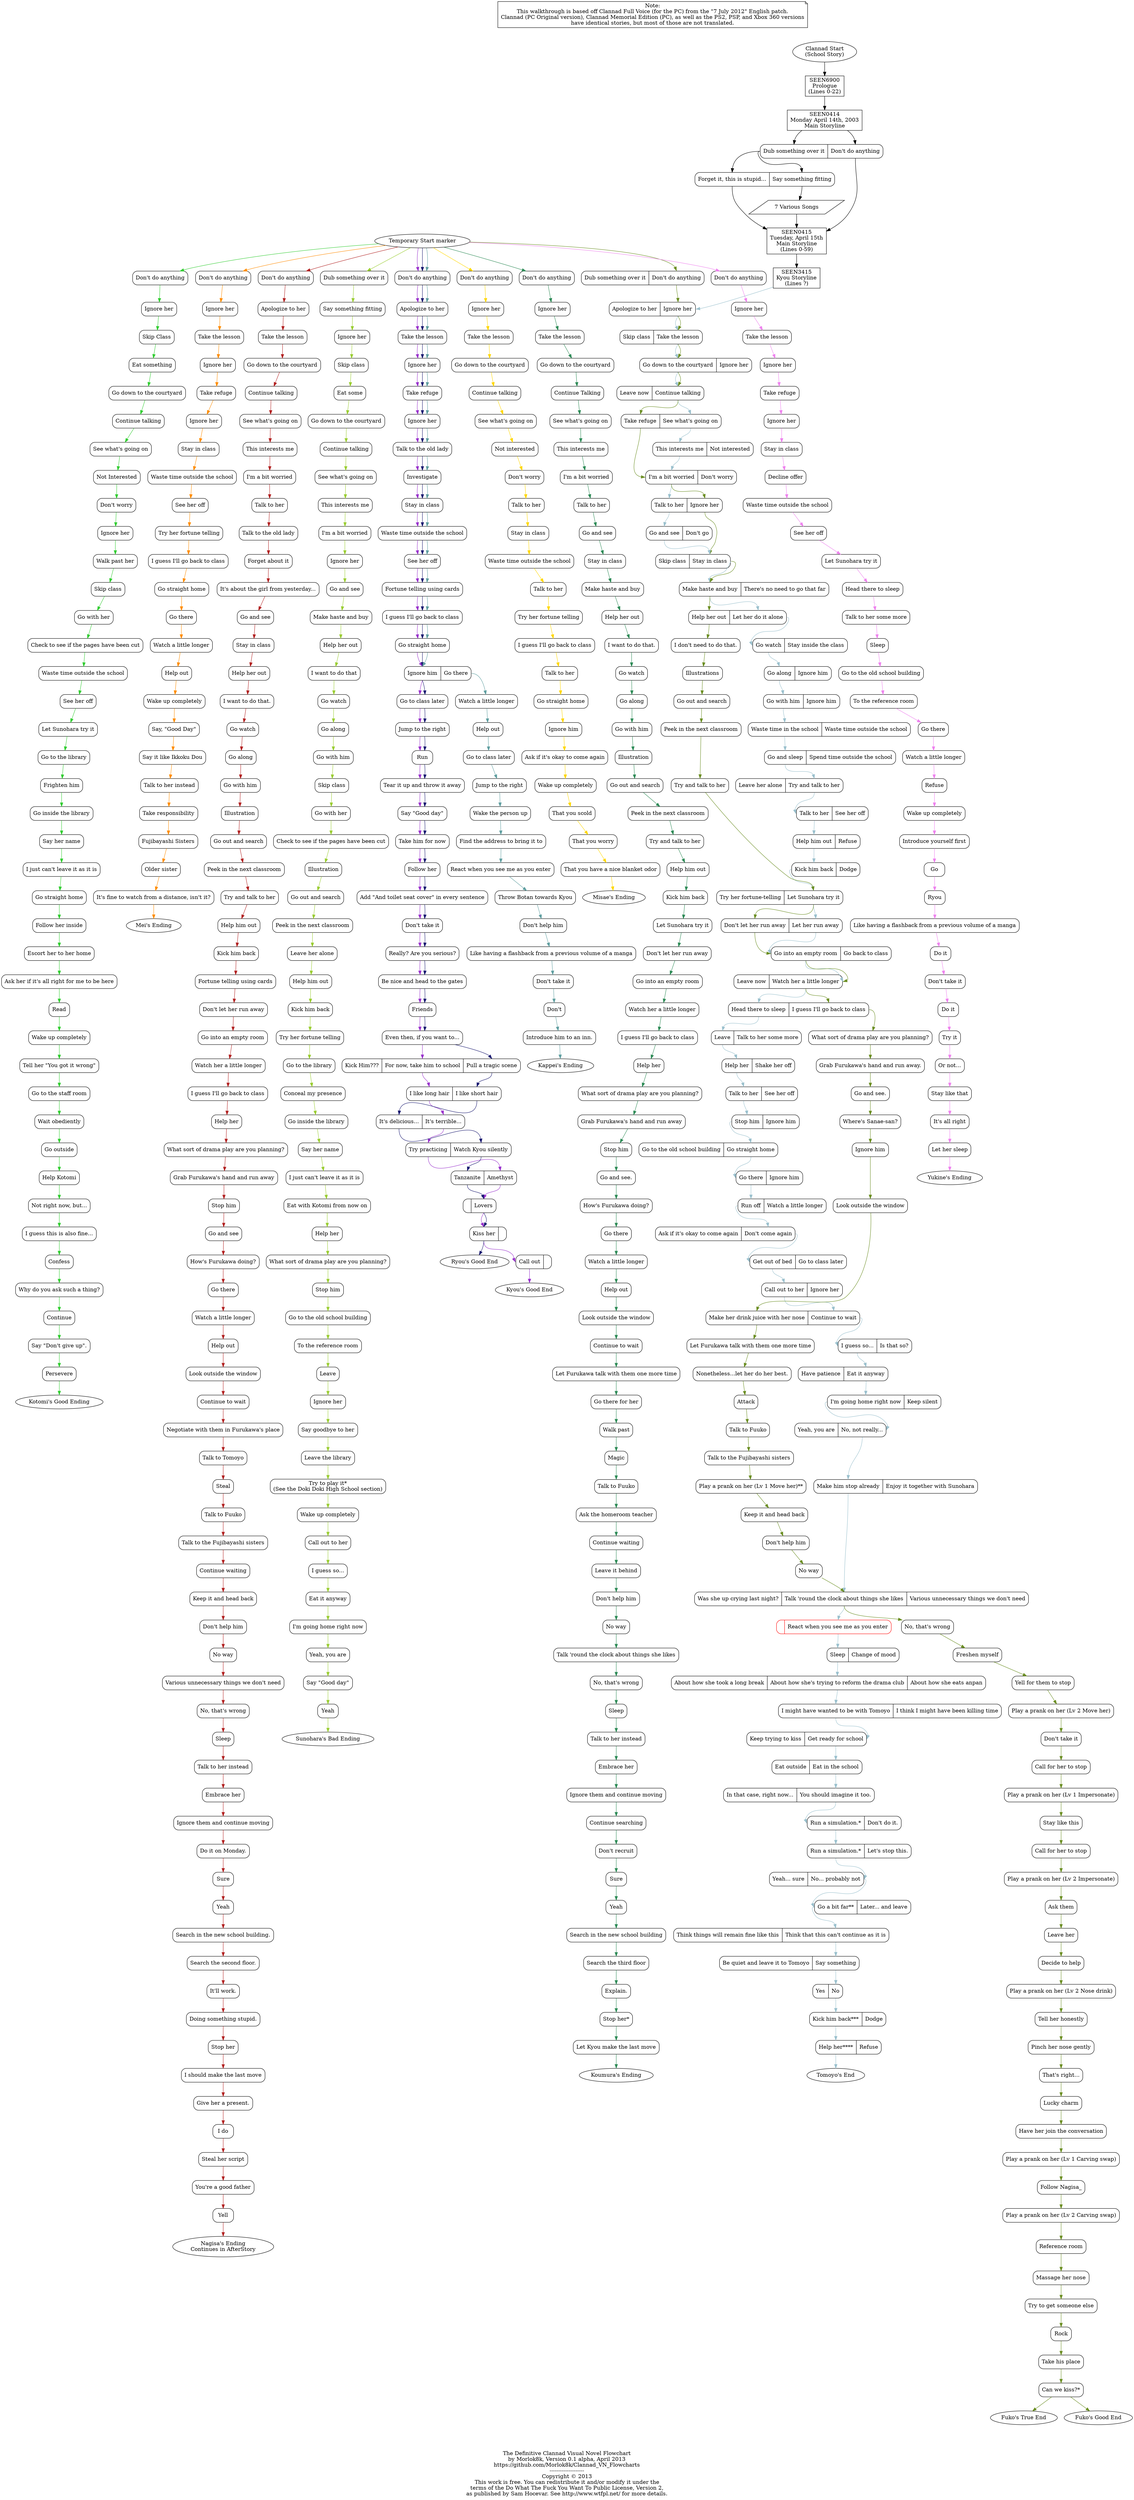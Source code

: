 /*
#######################################################################
#            DO WHAT THE FUCK YOU WANT TO PUBLIC LICENSE              #
#                    Version 2, December 2004                         #
#                                                                     #
# Copyright (C) 2004 Sam Hocevar <sam@hocevar.net>                    #
#                                                                     #
# Everyone is permitted to copy and distribute verbatim or modified   #
# copies of this license document, and changing it is allowed as long #
# as the name is changed.                                             #
#                                                                     #
#            DO WHAT THE FUCK YOU WANT TO PUBLIC LICENSE              #
#   TERMS AND CONDITIONS FOR COPYING, DISTRIBUTION AND MODIFICATION   #
#                                                                     #
#  0. You just DO WHAT THE FUCK YOU WANT TO.                          #
#                                                                     #
#######################################################################
*/
    
// The Definitive Clannad Visual Novel Flowchart
digraph Clannad{
    graph [ label = "\n\n\n\nThe Definitive Clannad Visual Novel Flowchart\nby Morlok8k, Version 0.1 alpha, April 2013\nhttps://github.com/Morlok8k/Clannad_VN_Flowcharts\n--------------------\nCopyright © 2013\nThis work is free. You can redistribute it and/or modify it under the\nterms of the Do What The Fuck You Want To Public License, Version 2,\nas published by Sam Hocevar. See http://www.wtfpl.net/ for more details." ];

    Note [shape = note, label = "Note:\nThis walkthrough is based off Clannad Full Voice (for the PC) from the \"7 July 2012\" English patch.\nClannad (PC Original version), Clannad Memorial Edition (PC), as well as the PS2, PSP, and Xbox 360 versions\nhave identical stories, but most of those are not translated."];

    Clannad_logo [image="dot_files/Clannad_logo.png", label = " ", shape = box, color = invis];
    Clannad_logo -> Start [color = invis];
    
    
    Start [label = "Clannad Start\n(School Story)"];
    SEEN6900_0 [shape = box, label = "SEEN6900\nPrologue\n(Lines 0-22)"];
    Start -> SEEN6900_0;
    SEEN0414 [shape = box, label = "SEEN0414\nMonday April 14th, 2003\nMain Storyline"];
    SEEN6900_0 -> SEEN0414;
    SEEN0414_q1 [shape = Mrecord, label = "<a1>Dub something over it|<a2>Don't do anything"];
    SEEN0414 -> SEEN0414_q1:a1;
    SEEN0414 -> SEEN0414_q1:a2;
    SEEN0414_q2 [shape = Mrecord, label = "<a1>Forget it, this is stupid...|<a2>Say something fitting"];
    SEEN0414_q1:a1 -> SEEN0414_q2:a1;
    SEEN0414_q1:a1 -> SEEN0414_q2:a2;
    SEEN0414_dub [shape = parallelogram, label = "7 Various Songs"];
    SEEN0414_q2:a2 -> SEEN0414_dub;
    SEEN0415_1 [shape = box, label = "SEEN0415\nTuesday, April 15th\nMain Storyline\n(Lines 0-59)"];
    SEEN0414_dub -> SEEN0415_1;
    SEEN0414_q2:a1 -> SEEN0415_1;
    SEEN0414_q1:a2 -> SEEN0415_1;
    SEEN3415 [shape = box, label = "SEEN3415\nKyou Storyline\n(Lines ?)"];  //TODO: verify lines
    SEEN0415_1 -> SEEN3415;
    
    
// tomoyo
    //April 15
    Tomoyo_1 [shape = Mrecord, label = "<a1>Apologize to her|<a2>Ignore her"];
    SEEN3415 -> Tomoyo_1:a2 [color = lightblue3];    //Tomoyo
    
    Tomoyo_2 [shape = Mrecord, label = "<a1>Skip class|<a2>Take the lesson"];
    Tomoyo_1:a2 -> Tomoyo_2:a2 [color = lightblue3];    //Tomoyo
    
    Tomoyo_3 [shape = Mrecord, label = "<a1>Go down to the courtyard|<a2>Ignore her"];
    Tomoyo_2:a2 -> Tomoyo_3:a1 [color = lightblue3];    //Tomoyo
    
    Tomoyo_4 [shape = Mrecord, label = "<a1>Leave now|<a2>Continue talking"];
    Tomoyo_3:a1 -> Tomoyo_4:a2 [color = lightblue3];    //Tomoyo
    
    Tomoyo_5 [shape = Mrecord, label = "<a1>Take refuge|<a2>See what's going on"];
    Tomoyo_4:a2 -> Tomoyo_5:a2 [color = lightblue3];    //Tomoyo
    
    Tomoyo_6 [shape = Mrecord, label = "<a1>This interests me|<a2>Not interested"];
    Tomoyo_5:a2 -> Tomoyo_6:a1 [color = lightblue3];    //Tomoyo
    
    Tomoyo_7 [shape = Mrecord, label = "<a1>I'm a bit worried|<a2>Don't worry"];
    Tomoyo_6:a1 -> Tomoyo_7:a1 [color = lightblue3];    //Tomoyo
    
    Tomoyo_8 [shape = Mrecord, label = "<a1>Talk to her|<a2>Ignore her"];
    Tomoyo_7:a1 -> Tomoyo_8:a1 [color = lightblue3];    //Tomoyo
    
    //April 16
    Tomoyo_9 [shape = Mrecord, label = "<a1>Go and see|<a2>Don't go"];
    Tomoyo_8:a1 -> Tomoyo_9:a1 [color = lightblue3];    //Tomoyo
    
    Tomoyo_10 [shape = Mrecord, label = "<a1>Skip class|<a2>Stay in class"];
    Tomoyo_9:a1 -> Tomoyo_10:a2 [color = lightblue3];    //Tomoyo
    
    Tomoyo_11 [shape = Mrecord, label = "<a1>Make haste and buy|<a2>There's no need to go that far"];
    Tomoyo_10:a2 -> Tomoyo_11:a1 [color = lightblue3];    //Tomoyo
    
    Tomoyo_12 [shape = Mrecord, label = "<a1>Help her out|<a2>Let her do it alone"];
    Tomoyo_11:a1 -> Tomoyo_12:a2 [color = lightblue3];    //Tomoyo
    
    //April 17
    Tomoyo_13 [shape = Mrecord, label = "<a1>Go watch|<a2>Stay inside the class"];
    Tomoyo_12:a2 -> Tomoyo_13:a1 [color = lightblue3];    //Tomoyo
    
    Tomoyo_14 [shape = Mrecord, label = "<a1>Go along|<a2>Ignore him"];
    Tomoyo_13:a1 -> Tomoyo_14:a1 [color = lightblue3];    //Tomoyo
    
    Tomoyo_15 [shape = Mrecord, label = "<a1>Go with him|<a2>Ignore him"];
    Tomoyo_14:a1 -> Tomoyo_15:a1 [color = lightblue3];    //Tomoyo
    
    Tomoyo_16 [shape = Mrecord, label = "<a1>Waste time in the school|<a2>Waste time outside the school"];
    Tomoyo_15:a1 -> Tomoyo_16:a1 [color = lightblue3];    //Tomoyo
    
    Tomoyo_17 [shape = Mrecord, label = "<a1>Go and sleep|<a2>Spend time outside the school"];
    Tomoyo_16:a1 -> Tomoyo_17:a1 [color = lightblue3];    //Tomoyo
    
    Tomoyo_18 [shape = Mrecord, label = "<a1>Leave her alone|<a2>Try and talk to her"];
    Tomoyo_17:a1 -> Tomoyo_18:a2 [color = lightblue3];    //Tomoyo
    
    Tomoyo_19 [shape = Mrecord, label = "<a1>Talk to her|<a2>See her off"];
    Tomoyo_18:a2 -> Tomoyo_19:a1 [color = lightblue3];    //Tomoyo
    
    //April 18
    Tomoyo_20 [shape = Mrecord, label = "<a1>Help him out|<a2>Refuse"];
    Tomoyo_19:a1 -> Tomoyo_20:a1 [color = lightblue3];    //Tomoyo
    
    Tomoyo_21 [shape = Mrecord, label = "<a1>Kick him back|<a2>Dodge"];
    Tomoyo_20:a1 -> Tomoyo_21:a1 [color = lightblue3];    //Tomoyo
    
    Tomoyo_22 [shape = Mrecord, label = "<a1>Try her fortune-telling|<a2>Let Sunohara try it"];
    Tomoyo_21:a1 -> Tomoyo_22:a2 [color = lightblue3];    //Tomoyo
    
    Tomoyo_23 [shape = Mrecord, label = "<a1>Don't let her run away|<a2>Let her run away"];
    Tomoyo_22:a2 -> Tomoyo_23:a2 [color = lightblue3];    //Tomoyo
    
    Tomoyo_24 [shape = Mrecord, label = "<a1>Go into an empty room|<a2>Go back to class"];
    Tomoyo_23:a2 -> Tomoyo_24:a1 [color = lightblue3];    //Tomoyo
    
    Tomoyo_25 [shape = Mrecord, label = "<a1>Leave now|<a2>Watch her a little longer"];
    Tomoyo_24:a1 -> Tomoyo_25:a2 [color = lightblue3];    //Tomoyo
    
    Tomoyo_26 [shape = Mrecord, label = "<a1>Head there to sleep|<a2>I guess I'll go back to class"];
    Tomoyo_25:a2 -> Tomoyo_26:a1 [color = lightblue3];    //Tomoyo
    
    Tomoyo_27 [shape = Mrecord, label = "<a1>Leave|<a2>Talk to her some more"];
    Tomoyo_26:a1 -> Tomoyo_27:a1 [color = lightblue3];    //Tomoyo
    
    Tomoyo_28 [shape = Mrecord, label = "<a1>Help her|<a2>Shake her off"];
    Tomoyo_27:a1 -> Tomoyo_28:a1 [color = lightblue3];    //Tomoyo
    
    Tomoyo_29 [shape = Mrecord, label = "<a1>Talk to her|<a2>See her off"];
    Tomoyo_28:a1 -> Tomoyo_29:a1 [color = lightblue3];    //Tomoyo
    
    //April 19
    Tomoyo_30 [shape = Mrecord, label = "<a1>Stop him|<a2>Ignore him"];
    Tomoyo_29:a1 -> Tomoyo_30:a1 [color = lightblue3];    //Tomoyo
    
    Tomoyo_31 [shape = Mrecord, label = "<a1>Go to the old school building|<a2>Go straight home"];
    Tomoyo_30:a1 -> Tomoyo_31:a2 [color = lightblue3];    //Tomoyo
    
    //April 20
    Tomoyo_32 [shape = Mrecord, label = "<a1>Go there|<a2>Ignore him"];
    Tomoyo_31:a2 -> Tomoyo_32:a1 [color = lightblue3];    //Tomoyo
    
    Tomoyo_33 [shape = Mrecord, label = "<a1>Run off|<a2>Watch a little longer"];
    Tomoyo_32:a1 -> Tomoyo_33:a1 [color = lightblue3];    //Tomoyo
    
    Tomoyo_34 [shape = Mrecord, label = "<a1>Ask if it's okay to come again|<a2>Don't come again"];
    Tomoyo_33:a1 -> Tomoyo_34:a2 [color = lightblue3];    //Tomoyo
    
    //April 21
    Tomoyo_35 [shape = Mrecord, label = "<a1>Get out of bed|<a2>Go to class later"];
    Tomoyo_34:a2 -> Tomoyo_35:a1 [color = lightblue3];    //Tomoyo
    
    Tomoyo_36 [shape = Mrecord, label = "<a1>Call out to her|<a2>Ignore her"];
    Tomoyo_35:a1 -> Tomoyo_36:a1 [color = lightblue3];    //Tomoyo
    
    Tomoyo_37 [shape = Mrecord, label = "<a1>Make her drink juice with her nose|<a2>Continue to wait"];
    Tomoyo_36:a1 -> Tomoyo_37:a2 [color = lightblue3];    //Tomoyo
    
    Tomoyo_38 [shape = Mrecord, label = "<a1>I guess so...|<a2>Is that so?"];
    Tomoyo_37:a2 -> Tomoyo_38:a1 [color = lightblue3];    //Tomoyo
    
    Tomoyo_39 [shape = Mrecord, label = "<a1>Have patience|<a2>Eat it anyway"];
    Tomoyo_38:a1 -> Tomoyo_39:a2 [color = lightblue3];    //Tomoyo
    
    //April 22
    Tomoyo_40 [shape = Mrecord, label = "<a1>I'm going home right now|<a2>Keep silent"];
    Tomoyo_39:a2 -> Tomoyo_40:a1 [color = lightblue3];    //Tomoyo
    
    Tomoyo_41 [shape = Mrecord, label = "<a1>Yeah, you are|<a2>No, not really..."];
    Tomoyo_40:a1 -> Tomoyo_41:a2 [color = lightblue3];    //Tomoyo
    
    Tomoyo_42 [shape = Mrecord, label = "<a1>Make him stop already|<a2>Enjoy it together with Sunohara"];
    Tomoyo_41:a2 -> Tomoyo_42:a1 [color = lightblue3];    //Tomoyo
    
    //April 23
    Tomoyo_43 [shape = Mrecord, label = "<a1>Was she up crying last night?|<a2>Talk 'round the clock about things she likes|<a3>Various unnecessary things we don't need"];
    Tomoyo_42:a1 -> Tomoyo_43:a2 [color = lightblue3];    //Tomoyo
    
    Tomoyo_44 [shape = Mrecord, label = "<a1>|<a2>React when you see me as you enter", color = red];    //TODO:  Finish this label...  Never seen it?
    Tomoyo_43:a2 -> Tomoyo_44:a2 [color = lightblue3];    //Tomoyo
    
    Tomoyo_45 [shape = Mrecord, label = "<a1>Sleep|<a2>Change of mood"];
    Tomoyo_44:a2 -> Tomoyo_45:a1 [color = lightblue3];    //Tomoyo
    
    Tomoyo_46 [shape = Mrecord, label = "<a1>About how she took a long break|<a2>About how she's trying to reform the drama club|<a3>About how she eats anpan"];
    Tomoyo_45:a1 -> Tomoyo_46:a2 [color = lightblue3];    //Tomoyo
    
    //April 24
    Tomoyo_47 [shape = Mrecord, label = "<a1>I might have wanted to be with Tomoyo|<a2>I think I might have been killing time"];
    Tomoyo_46:a2 -> Tomoyo_47:a1 [color = lightblue3];    //Tomoyo
    
    //April 25th
    Tomoyo_48 [shape = Mrecord, label = "<a1>Keep trying to kiss|<a2>Get ready for school"];
    Tomoyo_47:a1 -> Tomoyo_48:a2 [color = lightblue3];    //Tomoyo
    
    //April 26th
    Tomoyo_49 [shape = Mrecord, label = "<a1>Eat outside|<a2>Eat in the school"];
    Tomoyo_48:a2 -> Tomoyo_49:a2 [color = lightblue3];    //Tomoyo
    
    //May 2nd
    Tomoyo_50 [shape = Mrecord, label = "<a1>In that case, right now...|<a2>You should imagine it too."];
    Tomoyo_49:a2 -> Tomoyo_50:a2 [color = lightblue3];    //Tomoyo
    
    //May 3rd
    Tomoyo_51 [shape = Mrecord, label = "<a1>Run a simulation.*|<a2>Don't do it."];
    Tomoyo_50:a2 -> Tomoyo_51:a1 [color = lightblue3];    //Tomoyo
    
    Tomoyo_52 [shape = Mrecord, label = "<a1>Run a simulation.*|<a2>Let's stop this."];
    Tomoyo_51:a1 -> Tomoyo_52:a1 [color = lightblue3];    //Tomoyo
    
    Tomoyo_53 [shape = Mrecord, label = "<a1>Yeah... sure|<a2>No... probably not"];
    Tomoyo_52:a1 -> Tomoyo_53:a2 [color = lightblue3];    //Tomoyo
    
    //May 4
    Tomoyo_54 [shape = Mrecord, label = "<a1>Go a bit far**|<a2>Later... and leave"];
    Tomoyo_53:a2 -> Tomoyo_54:a1 [color = lightblue3];    //Tomoyo
    
    //May 5
    Tomoyo_55 [shape = Mrecord, label = "<a1>Think things will remain fine like this|<a2>Think that this can't continue as it is"];
    Tomoyo_54:a1 -> Tomoyo_55:a2 [color = lightblue3];    //Tomoyo
    
    //May 6
    Tomoyo_56 [shape = Mrecord, label = "<a1>Be quiet and leave it to Tomoyo|<a2>Say something"];
    Tomoyo_55:a2 -> Tomoyo_56:a2 [color = lightblue3];    //Tomoyo
    
    Tomoyo_57 [shape = Mrecord, label = "<a1>Yes|<a2>No"];
    Tomoyo_56:a2 -> Tomoyo_57:a2 [color = lightblue3];    //Tomoyo
    
    //May 11
    Tomoyo_58 [shape = Mrecord, label = "<a1>Kick him back***|<a2>Dodge"];
    Tomoyo_57:a2 -> Tomoyo_58:a1 [color = lightblue3];    //Tomoyo
    
    Tomoyo_59 [shape = Mrecord, label = "<a1>Help her****|<a2>Refuse"];
    Tomoyo_58:a1 -> Tomoyo_59:a1 [color = lightblue3];    //Tomoyo
    
    TOMOYO_END [label = "Tomoyo's End"];
    Tomoyo_59:a1 -> TOMOYO_END [color = lightblue3];    //Tomoyo
    
    
    
    Start0 [label = "Temporary Start marker"];
    
    
    
    Fuko_1 [shape = Mrecord, label = "<a1>Dub something over it|<a2>Don't do anything"];
    Start0 -> Fuko_1:a2 [color = olivedrab];    //Fuko
    
    //Fuko_2 [shape = Mrecord, label = "<a1>Apologize to her|<a2>Ignore her"];
    Fuko_1:a2 -> Tomoyo_1:a2 [color = olivedrab];    //Fuko
    
    //Fuko_3 [shape = Mrecord, label = "<a>Take the lesson"];
    Tomoyo_1:a2 -> Tomoyo_2:a2 [color = olivedrab];    //Fuko
    
    //Fuko_4 [shape = Mrecord, label = "<a>Go down to the courtyard"];
    Tomoyo_2:a2 -> Tomoyo_3:a1 [color = olivedrab];    //Fuko
    
    //Fuko_5 [shape = Mrecord, label = "<a>Continue talking"];
    Tomoyo_3:a1 -> Tomoyo_4:a2 [color = olivedrab];    //Fuko
    
    //Fuko_6 [shape = Mrecord, label = "<a>Take refuge"];
    Tomoyo_4:a2 -> Tomoyo_5:a1 [color = olivedrab];    //Fuko
    
    //Fuko_7 [shape = Mrecord, label = "<a>I'm a bit worried"];
    Tomoyo_5:a1 -> Tomoyo_7:a1 [color = olivedrab];    //Fuko
    
    //Fuko_8 [shape = Mrecord, label = "<a>Ignore her"];
    Tomoyo_7:a1 -> Tomoyo_8:a2 [color = olivedrab];    //Fuko
    
    //Fuko_9 [shape = Mrecord, label = "<a>Stay in class"];
    Tomoyo_8:a2 -> Tomoyo_10:a2 [color = olivedrab];    //Fuko
    
    //Fuko_10 [shape = Mrecord, label = "<a>Make haste and buy"];
    Tomoyo_10:a2 -> Tomoyo_11:a1 [color = olivedrab];    //Fuko
    
    //Fuko_11 [shape = Mrecord, label = "<a>Help her out"];
    Tomoyo_11:a1 -> Tomoyo_12:a1 [color = olivedrab];    //Fuko
    
    Fuko_12 [shape = Mrecord, label = "<a>I don't need to do that."];
    Tomoyo_12:a1 -> Fuko_12:a [color = olivedrab];    //Fuko
    
    Fuko_13 [shape = Mrecord, label = "<a>Illustrations"];
    Fuko_12:a -> Fuko_13:a [color = olivedrab];    //Fuko
    
    Fuko_14 [shape = Mrecord, label = "<a>Go out and search"];
    Fuko_13:a -> Fuko_14:a [color = olivedrab];    //Fuko
    
    Fuko_15 [shape = Mrecord, label = "<a>Peek in the next classroom"];
    Fuko_14:a -> Fuko_15:a [color = olivedrab];    //Fuko
    
    Fuko_16 [shape = Mrecord, label = "<a>Try and talk to her"];
    Fuko_15:a -> Fuko_16:a [color = olivedrab];    //Fuko
    
    //Fuko_17 [shape = Mrecord, label = "<a>Let Sunohara try it"];		//Tomoyo_22
    Fuko_16:a -> Tomoyo_22:a2 [color = olivedrab];    //Fuko
    
    //Fuko_18 [shape = Mrecord, label = "<a>Don't let her run away"];
    Tomoyo_22:a2 -> Tomoyo_23:a1 [color = olivedrab];    //Fuko
    
    //Fuko_19 [shape = Mrecord, label = "<a>Go into an empty room"];
    Tomoyo_23:a1 -> Tomoyo_24:a1 [color = olivedrab];    //Fuko
    
    //Fuko_20 [shape = Mrecord, label = "<a>Watch her a little longer"];
    Tomoyo_24:a1 -> Tomoyo_25:a2 [color = olivedrab];    //Fuko
    
    //Fuko_21 [shape = Mrecord, label = "<a>I guess I'll go back to class"];
    Tomoyo_25:a2 -> Tomoyo_26:a2 [color = olivedrab];    //Fuko
    
    Fuko_22 [shape = Mrecord, label = "<a>What sort of drama play are you planning?"];
    Tomoyo_26:a2 -> Fuko_22:a [color = olivedrab];    //Fuko
    
    Fuko_23 [shape = Mrecord, label = "<a>Grab Furukawa's hand and run away."];
    Fuko_22:a -> Fuko_23:a [color = olivedrab];    //Fuko
    
    Fuko_24 [shape = Mrecord, label = "<a>Go and see."];
    Fuko_23:a -> Fuko_24:a [color = olivedrab];    //Fuko
    
    Fuko_25 [shape = Mrecord, label = "<a>Where's Sanae-san?"];
    Fuko_24:a -> Fuko_25:a [color = olivedrab];    //Fuko
    
    Fuko_26 [shape = Mrecord, label = "<a>Ignore him"];
    Fuko_25:a -> Fuko_26:a [color = olivedrab];    //Fuko
    
    Fuko_27 [shape = Mrecord, label = "<a>Look outside the window"];
    Fuko_26:a -> Fuko_27:a [color = olivedrab];    //Fuko
    
    //Fuko_28 [shape = Mrecord, label = "<a>Make her drink juice with her nose"];    //Tomoyo_37
    Fuko_27:a -> Tomoyo_37:a1 [color = olivedrab];    //Fuko
    
    Fuko_29 [shape = Mrecord, label = "<a>Let Furukawa talk with them one more time"];
    Tomoyo_37:a1 -> Fuko_29:a [color = olivedrab];    //Fuko
    
    Fuko_30 [shape = Mrecord, label = "<a>Nonetheless...let her do her best."];
    Fuko_29:a -> Fuko_30:a [color = olivedrab];    //Fuko
    
    Fuko_31 [shape = Mrecord, label = "<a>Attack"];
    Fuko_30:a -> Fuko_31:a [color = olivedrab];    //Fuko
    
    Fuko_32 [shape = Mrecord, label = "<a>Talk to Fuuko"];
    Fuko_31:a -> Fuko_32:a [color = olivedrab];    //Fuko
    
    Fuko_33 [shape = Mrecord, label = "<a>Talk to the Fujibayashi sisters"];
    Fuko_32:a -> Fuko_33:a [color = olivedrab];    //Fuko
    
    Fuko_34 [shape = Mrecord, label = "<a>Play a prank on her (Lv 1 Move her)**"];
    Fuko_33:a -> Fuko_34:a [color = olivedrab];    //Fuko
    
    Fuko_35 [shape = Mrecord, label = "<a>Keep it and head back"];
    Fuko_34:a -> Fuko_35:a [color = olivedrab];    //Fuko
    
    Fuko_36 [shape = Mrecord, label = "<a>Don't help him"];
    Fuko_35:a -> Fuko_36:a [color = olivedrab];    //Fuko
    
    Fuko_37 [shape = Mrecord, label = "<a>No way"];
    Fuko_36:a -> Fuko_37:a [color = olivedrab];    //Fuko
    
    //Fuko_38 [shape = Mrecord, label = "<a>Talk 'round the clock about things she likes"];    //Tomoyo_43
    Fuko_37:a -> Tomoyo_43:a2 [color = olivedrab];    //Fuko
    
    Fuko_39 [shape = Mrecord, label = "<a>No, that's wrong"];
    Tomoyo_43:a2 -> Fuko_39:a [color = olivedrab];    //Fuko
    
    Fuko_40 [shape = Mrecord, label = "<a>Freshen myself"];
    Fuko_39:a -> Fuko_40:a [color = olivedrab];    //Fuko
    
    Fuko_41 [shape = Mrecord, label = "<a>Yell for them to stop"];
    Fuko_40:a -> Fuko_41:a [color = olivedrab];    //Fuko
    
    Fuko_42 [shape = Mrecord, label = "<a>Play a prank on her (Lv 2 Move her)"];
    Fuko_41:a -> Fuko_42:a [color = olivedrab];    //Fuko
    
    Fuko_43 [shape = Mrecord, label = "<a>Don't take it"];
    Fuko_42:a -> Fuko_43:a [color = olivedrab];    //Fuko
    
    Fuko_44 [shape = Mrecord, label = "<a>Call for her to stop"];
    Fuko_43:a -> Fuko_44:a [color = olivedrab];    //Fuko
    
    Fuko_45 [shape = Mrecord, label = "<a>Play a prank on her (Lv 1 Impersonate)"];
    Fuko_44:a -> Fuko_45:a [color = olivedrab];    //Fuko
    
    Fuko_46 [shape = Mrecord, label = "<a>Stay like this"];
    Fuko_45:a -> Fuko_46:a [color = olivedrab];    //Fuko
    
    Fuko_47 [shape = Mrecord, label = "<a>Call for her to stop"];
    Fuko_46:a -> Fuko_47:a [color = olivedrab];    //Fuko
    
    Fuko_48 [shape = Mrecord, label = "<a>Play a prank on her (Lv 2 Impersonate)"];
    Fuko_47:a -> Fuko_48:a [color = olivedrab];    //Fuko
    
    Fuko_49 [shape = Mrecord, label = "<a>Ask them"];
    Fuko_48:a -> Fuko_49:a [color = olivedrab];    //Fuko
    
    Fuko_50 [shape = Mrecord, label = "<a>Leave her"];
    Fuko_49:a -> Fuko_50:a [color = olivedrab];    //Fuko
    
    Fuko_51 [shape = Mrecord, label = "<a>Decide to help"];
    Fuko_50:a -> Fuko_51:a [color = olivedrab];    //Fuko
    
    Fuko_52 [shape = Mrecord, label = "<a>Play a prank on her (Lv 2 Nose drink)"];
    Fuko_51:a -> Fuko_52:a [color = olivedrab];    //Fuko
    
    Fuko_53 [shape = Mrecord, label = "<a>Tell her honestly"];
    Fuko_52:a -> Fuko_53:a [color = olivedrab];    //Fuko
    
    Fuko_54 [shape = Mrecord, label = "<a>Pinch her nose gently"];
    Fuko_53:a -> Fuko_54:a [color = olivedrab];    //Fuko
    
    Fuko_55 [shape = Mrecord, label = "<a>That's right..."];
    Fuko_54:a -> Fuko_55:a [color = olivedrab];    //Fuko
    
    Fuko_56 [shape = Mrecord, label = "<a>Lucky charm"];
    Fuko_55:a -> Fuko_56:a [color = olivedrab];    //Fuko
    
    Fuko_57 [shape = Mrecord, label = "<a>Have her join the conversation"];
    Fuko_56:a -> Fuko_57:a [color = olivedrab];    //Fuko
    
    Fuko_58 [shape = Mrecord, label = "<a>Play a prank on her (Lv 1 Carving swap)"];
    Fuko_57:a -> Fuko_58:a [color = olivedrab];    //Fuko
    
    Fuko_59 [shape = Mrecord, label = "<a>Follow Nagisa_"];
    Fuko_58:a -> Fuko_59:a [color = olivedrab];    //Fuko
    
    Fuko_60 [shape = Mrecord, label = "<a>Play a prank on her (Lv 2 Carving swap)"];
    Fuko_59:a -> Fuko_60:a [color = olivedrab];    //Fuko
    
    Fuko_61 [shape = Mrecord, label = "<a>Reference room"];
    Fuko_60:a -> Fuko_61:a [color = olivedrab];    //Fuko
    
    Fuko_62 [shape = Mrecord, label = "<a>Massage her nose"];
    Fuko_61:a -> Fuko_62:a [color = olivedrab];    //Fuko
    
    Fuko_63 [shape = Mrecord, label = "<a>Try to get someone else"];
    Fuko_62:a -> Fuko_63:a [color = olivedrab];    //Fuko
    
    Fuko_64 [shape = Mrecord, label = "<a>Rock"];
    Fuko_63:a -> Fuko_64:a [color = olivedrab];    //Fuko
    
    Fuko_65 [shape = Mrecord, label = "<a>Take his place"];
    Fuko_64:a -> Fuko_65:a [color = olivedrab];    //Fuko
    
    Fuko_66 [shape = Mrecord, label = "<a>Can we kiss?*"];
    Fuko_65:a -> Fuko_66:a [color = olivedrab];    //Fuko
    
    FUKO_TRUE_END [ label = "Fuko's True End"];
    FUKO_GOOD_END [ label = "Fuko's Good End"];
    Fuko_66:a -> FUKO_TRUE_END [color = olivedrab];    //Fuko
    Fuko_66:a -> FUKO_GOOD_END [color = olivedrab];    //Fuko
   
    
    
    Kyou_Ryou_1 [shape = Mrecord, label = "<a>Don't do anything"];
    Start0 -> Kyou_Ryou_1:a [color = darkorchid];    //Kyou
    Start0 -> Kyou_Ryou_1:a [color = midnightblue];    //Ryou
    Start0 -> Kyou_Ryou_1:a [color = cadetblue];    //Kappei
    
    Kyou_Ryou_2 [shape = Mrecord, label = "<a>Apologize to her"];
    Kyou_Ryou_1:a -> Kyou_Ryou_2:a [color = darkorchid];    //Kyou
    Kyou_Ryou_1:a -> Kyou_Ryou_2:a [color = midnightblue];    //Ryou
    Kyou_Ryou_1:a -> Kyou_Ryou_2:a [color = cadetblue];    //Kappei
    
    Kyou_Ryou_3 [shape = Mrecord, label = "<a>Take the lesson"];
    Kyou_Ryou_2:a -> Kyou_Ryou_3:a [color = darkorchid];    //Kyou
    Kyou_Ryou_2:a -> Kyou_Ryou_3:a [color = midnightblue];    //Ryou
    Kyou_Ryou_2:a -> Kyou_Ryou_3:a [color = cadetblue];    //Kappei
    
    Kyou_Ryou_4 [shape = Mrecord, label = "<a>Ignore her"];
    Kyou_Ryou_3:a -> Kyou_Ryou_4:a [color = darkorchid];    //Kyou
    Kyou_Ryou_3:a -> Kyou_Ryou_4:a [color = midnightblue];    //Ryou
    Kyou_Ryou_3:a -> Kyou_Ryou_4:a [color = cadetblue];    //Kappei
    
    Kyou_Ryou_5 [shape = Mrecord, label = "<a>Take refuge"];
    Kyou_Ryou_4:a -> Kyou_Ryou_5:a [color = darkorchid];    //Kyou
    Kyou_Ryou_4:a -> Kyou_Ryou_5:a [color = midnightblue];    //Ryou
    Kyou_Ryou_4:a -> Kyou_Ryou_5:a [color = cadetblue];    //Kappei
    
    Kyou_Ryou_6 [shape = Mrecord, label = "<a>Ignore her"];
    Kyou_Ryou_5:a -> Kyou_Ryou_6:a [color = darkorchid];    //Kyou
    Kyou_Ryou_5:a -> Kyou_Ryou_6:a [color = midnightblue];    //Ryou
    Kyou_Ryou_5:a -> Kyou_Ryou_6:a [color = cadetblue];    //Kappei
    
    Kyou_Ryou_7 [shape = Mrecord, label = "<a>Talk to the old lady"];
    Kyou_Ryou_6:a -> Kyou_Ryou_7:a [color = darkorchid];    //Kyou
    Kyou_Ryou_6:a -> Kyou_Ryou_7:a [color = midnightblue];    //Ryou
    Kyou_Ryou_6:a -> Kyou_Ryou_7:a [color = cadetblue];    //Kappei
    
    Kyou_Ryou_8 [shape = Mrecord, label = "<a>Investigate"];
    Kyou_Ryou_7:a -> Kyou_Ryou_8:a [color = darkorchid];    //Kyou
    Kyou_Ryou_7:a -> Kyou_Ryou_8:a [color = midnightblue];    //Ryou
    Kyou_Ryou_7:a -> Kyou_Ryou_8:a [color = cadetblue];    //Kappei
    

    Kyou_Ryou_9 [shape = Mrecord, label = "<a>Stay in class"];
    Kyou_Ryou_8:a -> Kyou_Ryou_9:a [color = darkorchid];    //Kyou
    Kyou_Ryou_8:a -> Kyou_Ryou_9:a [color = midnightblue];    //Ryou
    Kyou_Ryou_8:a -> Kyou_Ryou_9:a [color = cadetblue];    //Kappei
    
    Kyou_Ryou_10 [shape = Mrecord, label = "<a>Waste time outside the school"];
    Kyou_Ryou_9:a -> Kyou_Ryou_10:a [color = darkorchid];    //Kyou
    Kyou_Ryou_9:a -> Kyou_Ryou_10:a [color = midnightblue];    //Ryou
    Kyou_Ryou_9:a -> Kyou_Ryou_10:a [color = cadetblue];    //Kappei
    
    Kyou_Ryou_11 [shape = Mrecord, label = "<a>See her off"];
    Kyou_Ryou_10:a -> Kyou_Ryou_11:a [color = darkorchid];    //Kyou
    Kyou_Ryou_10:a -> Kyou_Ryou_11:a [color = midnightblue];    //Ryou
    Kyou_Ryou_10:a -> Kyou_Ryou_11:a [color = cadetblue];    //Kappei
    
    Kyou_Ryou_12 [shape = Mrecord, label = "<a>Fortune telling using cards"];
    Kyou_Ryou_11:a -> Kyou_Ryou_12:a [color = darkorchid];    //Kyou
    Kyou_Ryou_11:a -> Kyou_Ryou_12:a [color = midnightblue];    //Ryou
    Kyou_Ryou_11:a -> Kyou_Ryou_12:a [color = cadetblue];    //Kappei
    
    Kyou_Ryou_13 [shape = Mrecord, label = "<a>I guess I'll go back to class"];
    Kyou_Ryou_12:a -> Kyou_Ryou_13:a [color = darkorchid];    //Kyou
    Kyou_Ryou_12:a -> Kyou_Ryou_13:a [color = midnightblue];    //Ryou
    Kyou_Ryou_12:a -> Kyou_Ryou_13:a [color = cadetblue];    //Kappei
    
    Kyou_Ryou_14 [shape = Mrecord, label = "<a>Go straight home"];
    Kyou_Ryou_13:a -> Kyou_Ryou_14:a [color = darkorchid];    //Kyou
    Kyou_Ryou_13:a -> Kyou_Ryou_14:a [color = midnightblue];    //Ryou
    Kyou_Ryou_13:a -> Kyou_Ryou_14:a [color = cadetblue];    //Kappei
    
    Kyou_Ryou_15 [shape = Mrecord, label = "<a>Ignore him|<aa>Go there"];
    Kyou_Ryou_14:a -> Kyou_Ryou_15:a [color = darkorchid];    //Kyou
    Kyou_Ryou_14:a -> Kyou_Ryou_15:a [color = midnightblue];    //Ryou
    Kyou_Ryou_14:a -> Kyou_Ryou_15:a [color = cadetblue];    //Kappei
    
    
    
    Kyou_Ryou_16 [shape = Mrecord, label = "<a>Go to class later"];
    Kyou_Ryou_15:a -> Kyou_Ryou_16:a [color = darkorchid];    //Kyou
    Kyou_Ryou_15:a -> Kyou_Ryou_16:a [color = midnightblue];    //Ryou
    
    Kyou_Ryou_17 [shape = Mrecord, label = "<a>Jump to the right"];
    Kyou_Ryou_16:a -> Kyou_Ryou_17:a [color = darkorchid];    //Kyou
    Kyou_Ryou_16:a -> Kyou_Ryou_17:a [color = midnightblue];    //Ryou
    
    Kyou_Ryou_18 [shape = Mrecord, label = "<a>Run"];
    Kyou_Ryou_17:a -> Kyou_Ryou_18:a [color = darkorchid];    //Kyou
    Kyou_Ryou_17:a -> Kyou_Ryou_18:a [color = midnightblue];    //Ryou
    
    Kyou_Ryou_19 [shape = Mrecord, label = "<a>Tear it up and throw it away"];
    Kyou_Ryou_18:a -> Kyou_Ryou_19:a [color = darkorchid];    //Kyou
    Kyou_Ryou_18:a -> Kyou_Ryou_19:a [color = midnightblue];    //Ryou
    
    Kyou_Ryou_20 [shape = Mrecord, label = "<a>Say \"Good day\""];
    Kyou_Ryou_19:a -> Kyou_Ryou_20:a [color = darkorchid];    //Kyou
    Kyou_Ryou_19:a -> Kyou_Ryou_20:a [color = midnightblue];    //Ryou
    
    Kyou_Ryou_21 [shape = Mrecord, label = "<a>Take him for now"];
    Kyou_Ryou_20:a -> Kyou_Ryou_21:a [color = darkorchid];    //Kyou
    Kyou_Ryou_20:a -> Kyou_Ryou_21:a [color = midnightblue];    //Ryou
    
    Kyou_Ryou_22 [shape = Mrecord, label = "<a>Follow her"];
    Kyou_Ryou_21:a -> Kyou_Ryou_22:a [color = darkorchid];    //Kyou
    Kyou_Ryou_21:a -> Kyou_Ryou_22:a [color = midnightblue];    //Ryou
    
    Kyou_Ryou_23 [shape = Mrecord, label = "<a>Add \"And toilet seat cover\" in every sentence"];
    Kyou_Ryou_22:a -> Kyou_Ryou_23:a [color = darkorchid];    //Kyou
    Kyou_Ryou_22:a -> Kyou_Ryou_23:a [color = midnightblue];    //Ryou
    
    Kyou_Ryou_24 [shape = Mrecord, label = "<a>Don't take it"];
    Kyou_Ryou_23:a -> Kyou_Ryou_24:a [color = darkorchid];    //Kyou
    Kyou_Ryou_23:a -> Kyou_Ryou_24:a [color = midnightblue];    //Ryou
    
    Kyou_Ryou_25 [shape = Mrecord, label = "<a>Really? Are you serious?"];
    Kyou_Ryou_24:a -> Kyou_Ryou_25:a [color = darkorchid];    //Kyou
    Kyou_Ryou_24:a -> Kyou_Ryou_25:a [color = midnightblue];    //Ryou
    
    Kyou_Ryou_26 [shape = Mrecord, label = "<a>Be nice and head to the gates"];
    Kyou_Ryou_25:a -> Kyou_Ryou_26:a [color = darkorchid];    //Kyou
    Kyou_Ryou_25:a -> Kyou_Ryou_26:a [color = midnightblue];    //Ryou
    
    Kyou_Ryou_27 [shape = Mrecord, label = "<a>Friends"];
    Kyou_Ryou_26:a -> Kyou_Ryou_27:a [color = darkorchid];    //Kyou
    Kyou_Ryou_26:a -> Kyou_Ryou_27:a [color = midnightblue];    //Ryou
    
    Kyou_Ryou_28 [shape = Mrecord, label = "<a>Even then, if you want to..."];
    Kyou_Ryou_27:a -> Kyou_Ryou_28:a [color = darkorchid];    //Kyou
    Kyou_Ryou_27:a -> Kyou_Ryou_28:a [color = midnightblue];    //Ryou
    
    Kyou_Ryou_29 [shape = Mrecord, label = "<a1>Kick Him???|<a2>For now, take him to school|<a3>Pull a tragic scene"];    //TODO: verify
    Kyou_Ryou_28:a -> Kyou_Ryou_29:a2 [color = darkorchid];    //Kyou
    Kyou_Ryou_28:a -> Kyou_Ryou_29:a3 [color = midnightblue];    //Ryou
    
    
    Kyou_1 [shape = Mrecord, label = "<a1>I like long hair|<a2>I like short hair"];
    Kyou_Ryou_29:a2 -> Kyou_1:a1 [color = darkorchid];    //Kyou
    Kyou_Ryou_29:a3 -> Kyou_1:a2 [color = midnightblue];    //Ryou

    Kyou_2 [shape = Mrecord, label = "<a1>It's delicious...|<a2>It's terrible..."];
    Kyou_1:a1 -> Kyou_2:a2 [color = darkorchid];    //Kyou
    Kyou_1:a2 -> Kyou_2:a1 [color = midnightblue];    //Ryou
    
    Kyou_3 [shape = Mrecord, label = "<a1>Try practicing|<a2>Watch Kyou silently"];
    Kyou_2:a2 -> Kyou_3:a1 [color = darkorchid];    //Kyou
    Kyou_2:a1 -> Kyou_3:a2 [color = midnightblue];    //Ryou
    
    Kyou_4 [shape = Mrecord, label = "<a1>Tanzanite|<a2>Amethyst"];
    Kyou_3:a1 -> Kyou_4:a2 [color = darkorchid];    //Kyou
    Kyou_3:a2 -> Kyou_4:a1 [color = midnightblue];    //Ryou
    
    Kyou_5 [shape = Mrecord, label = "<a1>|<a2>Lovers"];
    Kyou_4:a2 -> Kyou_5:a2 [color = darkorchid];    //Kyou
    Kyou_4:a1 -> Kyou_5:a2 [color = midnightblue];    //Ryou
    
    Kyou_6 [shape = Mrecord, label = "<a1>Kiss her|<a2>"];
    Kyou_5:a2 -> Kyou_6:a1 [color = darkorchid];    //Kyou
    Kyou_5:a2 -> Kyou_6:a1 [color = midnightblue];    //Ryou
    
    Kyou_7 [shape = Mrecord, label = "<a1>Call out|<a2>"];
    Kyou_6:a1 -> Kyou_7:a1 [color = darkorchid];    //Kyou
    
    RYOU_GOOD_END [label = "Ryou's Good End"];
    KYOU_GOOD_END [label = "Kyou's Good End"];
    
    Kyou_7:a1 -> KYOU_GOOD_END [color = darkorchid];    //Kyou
    Kyou_6:a1 -> RYOU_GOOD_END [color = midnightblue];    //Ryou
    
    
    Kappei_16 [shape = Mrecord, label = "<a>Watch a little longer"];
    Kyou_Ryou_15:aa -> Kappei_16:a [color = cadetblue];    //Kappei
    
    Kappei_17 [shape = Mrecord, label = "<a>Help out"];
    Kappei_16:a -> Kappei_17:a [color = cadetblue];    //Kappei
    
    Kappei_18 [shape = Mrecord, label = "<a>Go to class later"];
    Kappei_17:a -> Kappei_18:a [color = cadetblue];    //Kappei
    
    Kappei_19 [shape = Mrecord, label = "<a>Jump to the right"];
    Kappei_18:a -> Kappei_19:a [color = cadetblue];    //Kappei
    
    Kappei_20 [shape = Mrecord, label = "<a>Wake the person up"];
    Kappei_19:a -> Kappei_20:a [color = cadetblue];    //Kappei
    
    Kappei_21 [shape = Mrecord, label = "<a>Find the address to bring it to"];
    Kappei_20:a -> Kappei_21:a [color = cadetblue];    //Kappei
    
    Kappei_22 [shape = Mrecord, label = "<a>React when you see me as you enter"];
    Kappei_21:a -> Kappei_22:a [color = cadetblue];    //Kappei
    
    Kappei_23 [shape = Mrecord, label = "<a>Throw Botan towards Kyou"];
    Kappei_22:a -> Kappei_23:a [color = cadetblue];    //Kappei
    
    Kappei_24 [shape = Mrecord, label = "<a>Don't help him"];
    Kappei_23:a -> Kappei_24:a [color = cadetblue];    //Kappei

    Kappei_25 [shape = Mrecord, label = "<a>Like having a flashback from a previous volume of a manga"];
    Kappei_24:a -> Kappei_25:a [color = cadetblue];    //Kappei

    Kappei_26 [shape = Mrecord, label = "<a>Don't take it"];
    Kappei_25:a -> Kappei_26:a [color = cadetblue];    //Kappei

    Kappei_27 [shape = Mrecord, label = "<a>Don't"];
    Kappei_26:a -> Kappei_27:a [color = cadetblue];    //Kappei

    Kappei_28 [shape = Mrecord, label = "<a>Introduce him to an inn."];
    Kappei_27:a -> Kappei_28:a [color = cadetblue];    //Kappei

    Kappei_END [label = "Kappei's Ending"];
    Kappei_28:a -> Kappei_END [color = cadetblue];    //Kappei

    

    
    
    
    Misae_1 [shape = Mrecord, label = "<a>Don't do anything"];
    Start0 -> Misae_1:a [color = gold];    //Misae
    
    Misae_2 [shape = Mrecord, label = "<a>Ignore her"];
    Misae_1:a -> Misae_2:a [color = gold];    //Misae
    
    Misae_3 [shape = Mrecord, label = "<a>Take the lesson"];
    Misae_2:a -> Misae_3:a [color = gold];    //Misae
    
    Misae_4 [shape = Mrecord, label = "<a>Go down to the courtyard"];
    Misae_3:a -> Misae_4:a [color = gold];    //Misae
    
    Misae_5 [shape = Mrecord, label = "<a>Continue talking"];
    Misae_4:a -> Misae_5:a [color = gold];    //Misae
    
    Misae_6 [shape = Mrecord, label = "<a>See what's going on"];
    Misae_5:a -> Misae_6:a [color = gold];    //Misae
    
    Misae_7 [shape = Mrecord, label = "<a>Not interested"];
    Misae_6:a -> Misae_7:a [color = gold];    //Misae
    
    Misae_8 [shape = Mrecord, label = "<a>Don't worry"];
    Misae_7:a -> Misae_8:a [color = gold];    //Misae
    
    Misae_9 [shape = Mrecord, label = "<a>Talk to her"];
    Misae_8:a -> Misae_9:a [color = gold];    //Misae
    
    Misae_10 [shape = Mrecord, label = "<a>Stay in class"];
    Misae_9:a -> Misae_10:a [color = gold];    //Misae
    
    Misae_11 [shape = Mrecord, label = "<a>Waste time outside the school"];
    Misae_10:a -> Misae_11:a [color = gold];    //Misae
    
    Misae_12 [shape = Mrecord, label = "<a>Talk to her"];
    Misae_11:a -> Misae_12:a [color = gold];    //Misae
    
    Misae_13 [shape = Mrecord, label = "<a>Try her fortune telling"];
    Misae_12:a -> Misae_13:a [color = gold];    //Misae
    
    Misae_14 [shape = Mrecord, label = "<a>I guess I'll go back to class"];
    Misae_13:a -> Misae_14:a [color = gold];    //Misae
    
    Misae_15 [shape = Mrecord, label = "<a>Talk to her"];
    Misae_14:a -> Misae_15:a [color = gold];    //Misae
    
    Misae_16 [shape = Mrecord, label = "<a>Go straight home"];
    Misae_15:a -> Misae_16:a [color = gold];    //Misae
    
    Misae_17 [shape = Mrecord, label = "<a>Ignore him"];
    Misae_16:a -> Misae_17:a [color = gold];    //Misae
    
    Misae_18 [shape = Mrecord, label = "<a>Ask if it's okay to come again"];
    Misae_17:a -> Misae_18:a [color = gold];    //Misae
    
    Misae_19 [shape = Mrecord, label = "<a>Wake up completely"];
    Misae_18:a -> Misae_19:a [color = gold];    //Misae
    
    Misae_20 [shape = Mrecord, label = "<a>That you scold"];
    Misae_19:a -> Misae_20:a [color = gold];    //Misae
    
    Misae_21 [shape = Mrecord, label = "<a>That you worry"];
    Misae_20:a -> Misae_21:a [color = gold];    //Misae
    
    Misae_22 [shape = Mrecord, label = "<a>That you have a nice blanket odor"];
    Misae_21:a -> Misae_22:a [color = gold];    //Misae
    
    Misae_END [label = "Misae's Ending"];
    Misae_22:a -> Misae_END [color = gold];    //Misae
    
    
    
    
    
    Koumura_1 [shape = Mrecord, label = "<a>Don't do anything"];
    Start0 -> Koumura_1:a [color = seagreen];    //Koumura
    
    Koumura_2 [shape = Mrecord, label = "<a>Ignore her"];
    Koumura_1:a -> Koumura_2:a [color = seagreen];    //Koumura
    
    Koumura_3 [shape = Mrecord, label = "<a>Take the lesson"];
    Koumura_2:a -> Koumura_3:a [color = seagreen];    //Koumura
    
    Koumura_4 [shape = Mrecord, label = "<a>Go down to the courtyard"];
    Koumura_3:a -> Koumura_4:a [color = seagreen];    //Koumura
    
    Koumura_5 [shape = Mrecord, label = "<a>Continue Talking"];
    Koumura_4:a -> Koumura_5:a [color = seagreen];    //Koumura
    
    Koumura_6 [shape = Mrecord, label = "<a>See what's going on"];
    Koumura_5:a -> Koumura_6:a [color = seagreen];    //Koumura
    
    Koumura_7 [shape = Mrecord, label = "<a>This interests me"];
    Koumura_6:a -> Koumura_7:a [color = seagreen];    //Koumura
    
    Koumura_8 [shape = Mrecord, label = "<a>I'm a bit worried"];
    Koumura_7:a -> Koumura_8:a [color = seagreen];    //Koumura
    
    Koumura_9 [shape = Mrecord, label = "<a>Talk to her"];
    Koumura_8:a -> Koumura_9:a [color = seagreen];    //Koumura
    
    Koumura_10 [shape = Mrecord, label = "<a>Go and see"];
    Koumura_9:a -> Koumura_10:a [color = seagreen];    //Koumura
    
    Koumura_11 [shape = Mrecord, label = "<a>Stay in class"];
    Koumura_10:a -> Koumura_11:a [color = seagreen];    //Koumura
    
    Koumura_12 [shape = Mrecord, label = "<a>Make haste and buy"];
    Koumura_11:a -> Koumura_12:a [color = seagreen];    //Koumura
    
    Koumura_13 [shape = Mrecord, label = "<a>Help her out"];
    Koumura_12:a -> Koumura_13:a [color = seagreen];    //Koumura
    
    Koumura_14 [shape = Mrecord, label = "<a>I want to do that."];
    Koumura_13:a -> Koumura_14:a [color = seagreen];    //Koumura
    
    Koumura_15 [shape = Mrecord, label = "<a>Go watch"];
    Koumura_14:a -> Koumura_15:a [color = seagreen];    //Koumura
    
    Koumura_16 [shape = Mrecord, label = "<a>Go along"];
    Koumura_15:a -> Koumura_16:a [color = seagreen];    //Koumura
    
    Koumura_17 [shape = Mrecord, label = "<a>Go with him"];
    Koumura_16:a -> Koumura_17:a [color = seagreen];    //Koumura
    
    Koumura_18 [shape = Mrecord, label = "<a>Illustration"];
    Koumura_17:a -> Koumura_18:a [color = seagreen];    //Koumura
    
    Koumura_19 [shape = Mrecord, label = "<a>Go out and search"];
    Koumura_18:a -> Koumura_19:a [color = seagreen];    //Koumura
    
    Koumura_20 [shape = Mrecord, label = "<a>Peek in the next classroom"];
    Koumura_19:a -> Koumura_20:a [color = seagreen];    //Koumura
    
    Koumura_21 [shape = Mrecord, label = "<a>Try and talk to her"];
    Koumura_20:a -> Koumura_21:a [color = seagreen];    //Koumura
    
    Koumura_22 [shape = Mrecord, label = "<a>Help him out"];
    Koumura_21:a -> Koumura_22:a [color = seagreen];    //Koumura
    
    Koumura_23 [shape = Mrecord, label = "<a>Kick him back"];
    Koumura_22:a -> Koumura_23:a [color = seagreen];    //Koumura
    
    Koumura_24 [shape = Mrecord, label = "<a>Let Sunohara try it"];
    Koumura_23:a -> Koumura_24:a [color = seagreen];    //Koumura
    
    Koumura_25 [shape = Mrecord, label = "<a>Don't let her run away"];
    Koumura_24:a -> Koumura_25:a [color = seagreen];    //Koumura
    
    Koumura_26 [shape = Mrecord, label = "<a>Go into an empty room"];
    Koumura_25:a -> Koumura_26:a [color = seagreen];    //Koumura
    
    Koumura_27 [shape = Mrecord, label = "<a>Watch her a little longer"];
    Koumura_26:a -> Koumura_27:a [color = seagreen];    //Koumura
    
    Koumura_28 [shape = Mrecord, label = "<a>I guess I'll go back to class"];
    Koumura_27:a -> Koumura_28:a [color = seagreen];    //Koumura
    
    Koumura_29 [shape = Mrecord, label = "<a>Help her"];
    Koumura_28:a -> Koumura_29:a [color = seagreen];    //Koumura
    
    Koumura_30 [shape = Mrecord, label = "<a>What sort of drama play are you planning?"];
    Koumura_29:a -> Koumura_30:a [color = seagreen];    //Koumura
    
    Koumura_31 [shape = Mrecord, label = "<a>Grab Furukawa's hand and run away"];
    Koumura_30:a -> Koumura_31:a [color = seagreen];    //Koumura
    
    Koumura_32 [shape = Mrecord, label = "<a>Stop him"];
    Koumura_31:a -> Koumura_32:a [color = seagreen];    //Koumura
    
    Koumura_33 [shape = Mrecord, label = "<a>Go and see."];
    Koumura_32:a -> Koumura_33:a [color = seagreen];    //Koumura
    
    Koumura_34 [shape = Mrecord, label = "<a>How's Furukawa doing?"];
    Koumura_33:a -> Koumura_34:a [color = seagreen];    //Koumura
    
    Koumura_35 [shape = Mrecord, label = "<a>Go there"];
    Koumura_34:a -> Koumura_35:a [color = seagreen];    //Koumura
    
    Koumura_36 [shape = Mrecord, label = "<a>Watch a little longer"];
    Koumura_35:a -> Koumura_36:a [color = seagreen];    //Koumura
    
    Koumura_37 [shape = Mrecord, label = "<a>Help out"];
    Koumura_36:a -> Koumura_37:a [color = seagreen];    //Koumura
    
    Koumura_38 [shape = Mrecord, label = "<a>Look outside the window"];
    Koumura_37:a -> Koumura_38:a [color = seagreen];    //Koumura
    
    Koumura_39 [shape = Mrecord, label = "<a>Continue to wait"];
    Koumura_38:a -> Koumura_39:a [color = seagreen];    //Koumura
    
    Koumura_40 [shape = Mrecord, label = "<a>Let Furukawa talk with them one more time"];
    Koumura_39:a -> Koumura_40:a [color = seagreen];    //Koumura
    
    Koumura_41 [shape = Mrecord, label = "<a>Go there for her"];
    Koumura_40:a -> Koumura_41:a [color = seagreen];    //Koumura
    
    Koumura_42 [shape = Mrecord, label = "<a>Walk past"];
    Koumura_41:a -> Koumura_42:a [color = seagreen];    //Koumura
    
    Koumura_43 [shape = Mrecord, label = "<a>Magic"];
    Koumura_42:a -> Koumura_43:a [color = seagreen];    //Koumura
    
    Koumura_44 [shape = Mrecord, label = "<a>Talk to Fuuko"];
    Koumura_43:a -> Koumura_44:a [color = seagreen];    //Koumura
    
    Koumura_45 [shape = Mrecord, label = "<a>Ask the homeroom teacher"];
    Koumura_44:a -> Koumura_45:a [color = seagreen];    //Koumura
    
    Koumura_46 [shape = Mrecord, label = "<a>Continue waiting"];
    Koumura_45:a -> Koumura_46:a [color = seagreen];    //Koumura
    
    Koumura_47 [shape = Mrecord, label = "<a>Leave it behind"];
    Koumura_46:a -> Koumura_47:a [color = seagreen];    //Koumura
    
    Koumura_48 [shape = Mrecord, label = "<a>Don't help him"];
    Koumura_47:a -> Koumura_48:a [color = seagreen];    //Koumura
    
    Koumura_49 [shape = Mrecord, label = "<a>No way"];
    Koumura_48:a -> Koumura_49:a [color = seagreen];    //Koumura
    
    Koumura_50 [shape = Mrecord, label = "<a>Talk 'round the clock about things she likes"];
    Koumura_49:a -> Koumura_50:a [color = seagreen];    //Koumura
    
    Koumura_51 [shape = Mrecord, label = "<a>No, that's wrong"];
    Koumura_50:a -> Koumura_51:a [color = seagreen];    //Koumura
    
    Koumura_52 [shape = Mrecord, label = "<a>Sleep"];
    Koumura_51:a -> Koumura_52:a [color = seagreen];    //Koumura
    
    Koumura_53 [shape = Mrecord, label = "<a>Talk to her instead"];
    Koumura_52:a -> Koumura_53:a [color = seagreen];    //Koumura
    
    Koumura_54 [shape = Mrecord, label = "<a>Embrace her"];
    Koumura_53:a -> Koumura_54:a [color = seagreen];    //Koumura
    
    Koumura_55 [shape = Mrecord, label = "<a>Ignore them and continue moving"];
    Koumura_54:a -> Koumura_55:a [color = seagreen];    //Koumura
    
    Koumura_56 [shape = Mrecord, label = "<a>Continue searching"];
    Koumura_55:a -> Koumura_56:a [color = seagreen];    //Koumura
    
    Koumura_57 [shape = Mrecord, label = "<a>Don't recruit"];
    Koumura_56:a -> Koumura_57:a [color = seagreen];    //Koumura
    
    Koumura_58 [shape = Mrecord, label = "<a>Sure"];
    Koumura_57:a -> Koumura_58:a [color = seagreen];    //Koumura
    
    Koumura_59 [shape = Mrecord, label = "<a>Yeah"];
    Koumura_58:a -> Koumura_59:a [color = seagreen];    //Koumura
    
    Koumura_60 [shape = Mrecord, label = "<a>Search in the new school building"];
    Koumura_59:a -> Koumura_60:a [color = seagreen];    //Koumura
    
    Koumura_61 [shape = Mrecord, label = "<a>Search the third floor"];
    Koumura_60:a -> Koumura_61:a [color = seagreen];    //Koumura
    
    Koumura_62 [shape = Mrecord, label = "<a>Explain."];
    Koumura_61:a -> Koumura_62:a [color = seagreen];    //Koumura
    
    Koumura_63 [shape = Mrecord, label = "<a>Stop her*"];
    Koumura_62:a -> Koumura_63:a [color = seagreen];    //Koumura
    
    Koumura_64 [shape = Mrecord, label = "<a>Let Kyou make the last move"];
    Koumura_63:a -> Koumura_64:a [color = seagreen];    //Koumura
    
    Koumura_END [label = "Koumura's Ending"];
    Koumura_64:a -> Koumura_END [color = seagreen];    //Koumura
    
    
    
    
    Yukine_1 [shape = Mrecord, label = "<a>Don't do anything"];
    Start0 -> Yukine_1:a [color = violet];    //Yukine
    
    Yukine_2 [shape = Mrecord, label = "<a>Ignore her"];
    Yukine_1:a -> Yukine_2:a [color = violet];    //Yukine
    
    Yukine_3 [shape = Mrecord, label = "<a>Take the lesson"];
    Yukine_2:a -> Yukine_3:a [color = violet];    //Yukine
    
    Yukine_4 [shape = Mrecord, label = "<a>Ignore her"];
    Yukine_3:a -> Yukine_4:a [color = violet];    //Yukine
    
    Yukine_5 [shape = Mrecord, label = "<a>Take refuge"];
    Yukine_4:a -> Yukine_5:a [color = violet];    //Yukine
    
    Yukine_6 [shape = Mrecord, label = "<a>Ignore her"];
    Yukine_5:a -> Yukine_6:a [color = violet];    //Yukine
    
    Yukine_7 [shape = Mrecord, label = "<a>Stay in class"];
    Yukine_6:a -> Yukine_7:a [color = violet];    //Yukine
    
    Yukine_8 [shape = Mrecord, label = "<a>Decline offer"];
    Yukine_7:a -> Yukine_8:a [color = violet];    //Yukine
    
    Yukine_9 [shape = Mrecord, label = "<a>Waste time outside the school"];
    Yukine_8:a -> Yukine_9:a [color = violet];    //Yukine
    
    Yukine_10 [shape = Mrecord, label = "<a>See her off"];
    Yukine_9:a -> Yukine_10:a [color = violet];    //Yukine
    
    Yukine_11 [shape = Mrecord, label = "<a>Let Sunohara try it"];
    Yukine_10:a -> Yukine_11:a [color = violet];    //Yukine
    
    Yukine_12 [shape = Mrecord, label = "<a>Head there to sleep"];
    Yukine_11:a -> Yukine_12:a [color = violet];    //Yukine
    
    Yukine_13 [shape = Mrecord, label = "<a>Talk to her some more"];
    Yukine_12:a -> Yukine_13:a [color = violet];    //Yukine
    
    Yukine_14 [shape = Mrecord, label = "<a>Sleep"];
    Yukine_13:a -> Yukine_14:a [color = violet];    //Yukine
    
    Yukine_15 [shape = Mrecord, label = "<a>Go to the old school building"];
    Yukine_14:a -> Yukine_15:a [color = violet];    //Yukine
    
    Yukine_16 [shape = Mrecord, label = "<a>To the reference room"];
    Yukine_15:a -> Yukine_16:a [color = violet];    //Yukine
    
    Yukine_17 [shape = Mrecord, label = "<a>Go there"];
    Yukine_16:a -> Yukine_17:a [color = violet];    //Yukine
    
    Yukine_18 [shape = Mrecord, label = "<a>Watch a little longer"];
    Yukine_17:a -> Yukine_18:a [color = violet];    //Yukine
    
    Yukine_19 [shape = Mrecord, label = "<a>Refuse"];
    Yukine_18:a -> Yukine_19:a [color = violet];    //Yukine
    
    Yukine_20 [shape = Mrecord, label = "<a>Wake up completely"];
    Yukine_19:a -> Yukine_20:a [color = violet];    //Yukine
    
    Yukine_21 [shape = Mrecord, label = "<a>Introduce yourself first"];
    Yukine_20:a -> Yukine_21:a [color = violet];    //Yukine
    
    Yukine_22 [shape = Mrecord, label = "<a>Go"];
    Yukine_21:a -> Yukine_22:a [color = violet];    //Yukine
    
    Yukine_23 [shape = Mrecord, label = "<a>    Ryou"];
    Yukine_22:a -> Yukine_23:a [color = violet];    //Yukine
    
    Yukine_24 [shape = Mrecord, label = "<a>Like having a flashback from a previous volume of a manga"];
    Yukine_23:a -> Yukine_24:a [color = violet];    //Yukine
    
    Yukine_25 [shape = Mrecord, label = "<a>Do it"];
    Yukine_24:a -> Yukine_25:a [color = violet];    //Yukine
    
    Yukine_26 [shape = Mrecord, label = "<a>Don't take it"];
    Yukine_25:a -> Yukine_26:a [color = violet];    //Yukine
    
    Yukine_27 [shape = Mrecord, label = "<a>Do it"];
    Yukine_26:a -> Yukine_27:a [color = violet];    //Yukine
    
    Yukine_28 [shape = Mrecord, label = "<a>Try it"];
    Yukine_27:a -> Yukine_28:a [color = violet];    //Yukine
    
    Yukine_29 [shape = Mrecord, label = "<a>Or not..."];
    Yukine_28:a -> Yukine_29:a [color = violet];    //Yukine
    
    Yukine_30 [shape = Mrecord, label = "<a>Stay like that"];
    Yukine_29:a -> Yukine_30:a [color = violet];    //Yukine
    
    Yukine_31 [shape = Mrecord, label = "<a>It's all right"];
    Yukine_30:a -> Yukine_31:a [color = violet];    //Yukine
    
    Yukine_32 [shape = Mrecord, label = "<a>Let her sleep"];
    Yukine_31:a -> Yukine_32:a [color = violet];    //Yukine
    
    Yukine_END [label = "Yukine's Ending"];
    Yukine_32:a -> Yukine_END [color = violet];    //Yukine
    
    
    
    
    Kotomi_1 [shape = Mrecord, label = "<a>Don't do anything"];
    Start0 -> Kotomi_1:a [color = limegreen];    //Kotomi
    
    Kotomi_2 [shape = Mrecord, label = "<a>Ignore her"];
    Kotomi_1:a -> Kotomi_2:a [color = limegreen];    //Kotomi
    
    Kotomi_3 [shape = Mrecord, label = "<a>Skip Class"];
    Kotomi_2:a -> Kotomi_3:a [color = limegreen];    //Kotomi
    
    Kotomi_4 [shape = Mrecord, label = "<a>Eat something"];
    Kotomi_3:a -> Kotomi_4:a [color = limegreen];    //Kotomi
    
    Kotomi_5 [shape = Mrecord, label = "<a>Go down to the courtyard"];
    Kotomi_4:a -> Kotomi_5:a [color = limegreen];    //Kotomi
    
    Kotomi_6 [shape = Mrecord, label = "<a>Continue talking"];
    Kotomi_5:a -> Kotomi_6:a [color = limegreen];    //Kotomi
    
    Kotomi_7 [shape = Mrecord, label = "<a>See what's going on"];
    Kotomi_6:a -> Kotomi_7:a [color = limegreen];    //Kotomi
    
    Kotomi_8 [shape = Mrecord, label = "<a>Not Interested"];
    Kotomi_7:a -> Kotomi_8:a [color = limegreen];    //Kotomi
    
    Kotomi_9 [shape = Mrecord, label = "<a>Don't worry"];
    Kotomi_8:a -> Kotomi_9:a [color = limegreen];    //Kotomi
    
    Kotomi_10 [shape = Mrecord, label = "<a>Ignore her"];
    Kotomi_9:a -> Kotomi_10:a [color = limegreen];    //Kotomi
    
    Kotomi_11 [shape = Mrecord, label = "<a>Walk past her"];
    Kotomi_10:a -> Kotomi_11:a [color = limegreen];    //Kotomi
    
    Kotomi_12 [shape = Mrecord, label = "<a>Skip class"];
    Kotomi_11:a -> Kotomi_12:a [color = limegreen];    //Kotomi
    
    Kotomi_13 [shape = Mrecord, label = "<a>Go with her"];
    Kotomi_12:a -> Kotomi_13:a [color = limegreen];    //Kotomi
    
    Kotomi_14 [shape = Mrecord, label = "<a>Check to see if the pages have been cut"];
    Kotomi_13:a -> Kotomi_14:a [color = limegreen];    //Kotomi
    
    Kotomi_15 [shape = Mrecord, label = "<a>Waste time outside the school"];
    Kotomi_14:a -> Kotomi_15:a [color = limegreen];    //Kotomi
    
    Kotomi_16 [shape = Mrecord, label = "<a>See her off"];
    Kotomi_15:a -> Kotomi_16:a [color = limegreen];    //Kotomi
    
    Kotomi_17 [shape = Mrecord, label = "<a>Let Sunohara try it"];
    Kotomi_16:a -> Kotomi_17:a [color = limegreen];    //Kotomi
    
    Kotomi_18 [shape = Mrecord, label = "<a>Go to the library"];
    Kotomi_17:a -> Kotomi_18:a [color = limegreen];    //Kotomi
    
    Kotomi_19 [shape = Mrecord, label = "<a>Frighten him"];
    Kotomi_18:a -> Kotomi_19:a [color = limegreen];    //Kotomi
    
    Kotomi_20 [shape = Mrecord, label = "<a>Go inside the library"];
    Kotomi_19:a -> Kotomi_20:a [color = limegreen];    //Kotomi
    
    Kotomi_21 [shape = Mrecord, label = "<a>Say her name"];
    Kotomi_20:a -> Kotomi_21:a [color = limegreen];    //Kotomi
    
    Kotomi_22 [shape = Mrecord, label = "<a>I just can't leave it as it is"];
    Kotomi_21:a -> Kotomi_22:a [color = limegreen];    //Kotomi
    
    Kotomi_23 [shape = Mrecord, label = "<a>Go straight home"];
    Kotomi_22:a -> Kotomi_23:a [color = limegreen];    //Kotomi
    
    Kotomi_24 [shape = Mrecord, label = "<a>Follow her inside"];
    Kotomi_23:a -> Kotomi_24:a [color = limegreen];    //Kotomi
    
    Kotomi_25 [shape = Mrecord, label = "<a>Escort her to her home"];
    Kotomi_24:a -> Kotomi_25:a [color = limegreen];    //Kotomi
    
    Kotomi_26 [shape = Mrecord, label = "<a>Ask her if it's all right for me to be here"];
    Kotomi_25:a -> Kotomi_26:a [color = limegreen];    //Kotomi
    
    Kotomi_27 [shape = Mrecord, label = "<a>Read"];
    Kotomi_26:a -> Kotomi_27:a [color = limegreen];    //Kotomi
    
    Kotomi_28 [shape = Mrecord, label = "<a>Wake up completely"];
    Kotomi_27:a -> Kotomi_28:a [color = limegreen];    //Kotomi
    
    Kotomi_29 [shape = Mrecord, label = "<a>Tell her \"You got it wrong\""];
    Kotomi_28:a -> Kotomi_29:a [color = limegreen];    //Kotomi
    
    Kotomi_30 [shape = Mrecord, label = "<a>Go to the staff room"];
    Kotomi_29:a -> Kotomi_30:a [color = limegreen];    //Kotomi
    
    Kotomi_31 [shape = Mrecord, label = "<a>Wait obediently"];
    Kotomi_30:a -> Kotomi_31:a [color = limegreen];    //Kotomi
    
    Kotomi_32 [shape = Mrecord, label = "<a>Go outside"];
    Kotomi_31:a -> Kotomi_32:a [color = limegreen];    //Kotomi
    
    Kotomi_33 [shape = Mrecord, label = "<a>Help Kotomi"];
    Kotomi_32:a -> Kotomi_33:a [color = limegreen];    //Kotomi
    
    Kotomi_34 [shape = Mrecord, label = "<a>Not right now, but..."];
    Kotomi_33:a -> Kotomi_34:a [color = limegreen];    //Kotomi
    
    Kotomi_35 [shape = Mrecord, label = "<a>I guess this is also fine..."];
    Kotomi_34:a -> Kotomi_35:a [color = limegreen];    //Kotomi
    
    Kotomi_36 [shape = Mrecord, label = "<a>Confess"];
    Kotomi_35:a -> Kotomi_36:a [color = limegreen];    //Kotomi
    
    Kotomi_37 [shape = Mrecord, label = "<a>Why do you ask such a thing?"];
    Kotomi_36:a -> Kotomi_37:a [color = limegreen];    //Kotomi
    
    Kotomi_38 [shape = Mrecord, label = "<a>Continue"];
    Kotomi_37:a -> Kotomi_38:a [color = limegreen];    //Kotomi
    
    Kotomi_39 [shape = Mrecord, label = "<a>Say \"Don't give up\"."];
    Kotomi_38:a -> Kotomi_39:a [color = limegreen];    //Kotomi
    
    Kotomi_40 [shape = Mrecord, label = "<a>Persevere"];
    Kotomi_39:a -> Kotomi_40:a [color = limegreen];    //Kotomi
    
    Kotomi_END [label = "Kotomi's Good Ending"];
    Kotomi_40:a -> Kotomi_END [color = limegreen];    //Kotomi
    
    
    
    
    Mei_1 [shape = Mrecord, label = "<a>Don't do anything"];
    Start0 -> Mei_1:a [color = darkorange];    //Mei
    
    Mei_2 [shape = Mrecord, label = "<a>Ignore her"];
    Mei_1:a -> Mei_2:a [color = darkorange];    //Mei
    
    Mei_3 [shape = Mrecord, label = "<a>Take the lesson"];
    Mei_2:a -> Mei_3:a [color = darkorange];    //Mei
    
    Mei_4 [shape = Mrecord, label = "<a>Ignore her"];
    Mei_3:a -> Mei_4:a [color = darkorange];    //Mei
    
    Mei_5 [shape = Mrecord, label = "<a>Take refuge"];
    Mei_4:a -> Mei_5:a [color = darkorange];    //Mei
    
    Mei_6 [shape = Mrecord, label = "<a>Ignore her"];
    Mei_5:a -> Mei_6:a [color = darkorange];    //Mei
    
    Mei_7 [shape = Mrecord, label = "<a>Stay in class"];
    Mei_6:a -> Mei_7:a [color = darkorange];    //Mei
    
    Mei_8 [shape = Mrecord, label = "<a>Waste time outside the school"];
    Mei_7:a -> Mei_8:a [color = darkorange];    //Mei
    
    Mei_9 [shape = Mrecord, label = "<a>See her off"];
    Mei_8:a -> Mei_9:a [color = darkorange];    //Mei
    
    Mei_10 [shape = Mrecord, label = "<a>Try her fortune telling"];
    Mei_9:a -> Mei_10:a [color = darkorange];    //Mei
    
    Mei_11 [shape = Mrecord, label = "<a>I guess I'll go back to class"];
    Mei_10:a -> Mei_11:a [color = darkorange];    //Mei
    
    Mei_12 [shape = Mrecord, label = "<a>Go straight home"];
    Mei_11:a -> Mei_12:a [color = darkorange];    //Mei
    
    Mei_13 [shape = Mrecord, label = "<a>Go there"];
    Mei_12:a -> Mei_13:a [color = darkorange];    //Mei
    
    Mei_14 [shape = Mrecord, label = "<a>Watch a little longer"];
    Mei_13:a -> Mei_14:a [color = darkorange];    //Mei
    
    Mei_15 [shape = Mrecord, label = "<a>Help out"];
    Mei_14:a -> Mei_15:a [color = darkorange];    //Mei
    
    Mei_16 [shape = Mrecord, label = "<a>Wake up completely"];
    Mei_15:a -> Mei_16:a [color = darkorange];    //Mei
    
    Mei_17 [shape = Mrecord, label = "<a>Say, \"Good Day\""];
    Mei_16:a -> Mei_17:a [color = darkorange];    //Mei
    
    Mei_18 [shape = Mrecord, label = "<a>Say it like Ikkoku Dou"];
    Mei_17:a -> Mei_18:a [color = darkorange];    //Mei
    
    Mei_19 [shape = Mrecord, label = "<a>Talk to her instead"];
    Mei_18:a -> Mei_19:a [color = darkorange];    //Mei
    
    Mei_20 [shape = Mrecord, label = "<a>Take responsibility"];
    Mei_19:a -> Mei_20:a [color = darkorange];    //Mei
    
    Mei_21 [shape = Mrecord, label = "<a>Fujibayashi Sisters"];
    Mei_20:a -> Mei_21:a [color = darkorange];    //Mei
    
    Mei_22 [shape = Mrecord, label = "<a>Older sister"];
    Mei_21:a -> Mei_22:a [color = darkorange];    //Mei
    
    Mei_23 [shape = Mrecord, label = "<a>It's fine to watch from a distance, isn't it?"];
    Mei_22:a -> Mei_23:a [color = darkorange];    //Mei
    
    Mei_END [label = "Mei's Ending"];
    Mei_23:a -> Mei_END [color = darkorange];    //Mei
    
    
    
    
    Nagisa_1 [shape = Mrecord, label = "<a>Don't do anything"];
    Start0 -> Nagisa_1:a [color = firebrick];    //Nagisa
    
    Nagisa_2 [shape = Mrecord, label = "<a>Apologize to her"];
    Nagisa_1:a -> Nagisa_2:a [color = firebrick];    //Nagisa
    
    Nagisa_3 [shape = Mrecord, label = "<a>Take the lesson"];
    Nagisa_2:a -> Nagisa_3:a [color = firebrick];    //Nagisa
    
    Nagisa_4 [shape = Mrecord, label = "<a>Go down to the courtyard"];
    Nagisa_3:a -> Nagisa_4:a [color = firebrick];    //Nagisa
    
    Nagisa_5 [shape = Mrecord, label = "<a>Continue talking"];
    Nagisa_4:a -> Nagisa_5:a [color = firebrick];    //Nagisa
    
    Nagisa_6 [shape = Mrecord, label = "<a>See what's going on"];
    Nagisa_5:a -> Nagisa_6:a [color = firebrick];    //Nagisa
    
    Nagisa_7 [shape = Mrecord, label = "<a>This interests me"];
    Nagisa_6:a -> Nagisa_7:a [color = firebrick];    //Nagisa
    
    Nagisa_8 [shape = Mrecord, label = "<a>I'm a bit worried"];
    Nagisa_7:a -> Nagisa_8:a [color = firebrick];    //Nagisa
    
    Nagisa_9 [shape = Mrecord, label = "<a>Talk to her"];
    Nagisa_8:a -> Nagisa_9:a [color = firebrick];    //Nagisa
    
    Nagisa_10 [shape = Mrecord, label = "<a>Talk to the old lady"];
    Nagisa_9:a -> Nagisa_10:a [color = firebrick];    //Nagisa
    
    Nagisa_11 [shape = Mrecord, label = "<a>Forget about it"];
    Nagisa_10:a -> Nagisa_11:a [color = firebrick];    //Nagisa
    
    Nagisa_12 [shape = Mrecord, label = "<a>It's about the girl from yesterday..."];
    Nagisa_11:a -> Nagisa_12:a [color = firebrick];    //Nagisa
    
    Nagisa_13 [shape = Mrecord, label = "<a>Go and see"];
    Nagisa_12:a -> Nagisa_13:a [color = firebrick];    //Nagisa
    
    Nagisa_14 [shape = Mrecord, label = "<a>Stay in class"];
    Nagisa_13:a -> Nagisa_14:a [color = firebrick];    //Nagisa
    
    Nagisa_15 [shape = Mrecord, label = "<a>Help her out"];
    Nagisa_14:a -> Nagisa_15:a [color = firebrick];    //Nagisa
    
    Nagisa_16 [shape = Mrecord, label = "<a>I want to do that."];
    Nagisa_15:a -> Nagisa_16:a [color = firebrick];    //Nagisa
    
    Nagisa_17 [shape = Mrecord, label = "<a>Go watch"];
    Nagisa_16:a -> Nagisa_17:a [color = firebrick];    //Nagisa
    
    Nagisa_18 [shape = Mrecord, label = "<a>Go along"];
    Nagisa_17:a -> Nagisa_18:a [color = firebrick];    //Nagisa
    
    Nagisa_19 [shape = Mrecord, label = "<a>Go with him"];
    Nagisa_18:a -> Nagisa_19:a [color = firebrick];    //Nagisa
    
    Nagisa_20 [shape = Mrecord, label = "<a>Illustration"];
    Nagisa_19:a -> Nagisa_20:a [color = firebrick];    //Nagisa
    
    Nagisa_21 [shape = Mrecord, label = "<a>Go out and search"];
    Nagisa_20:a -> Nagisa_21:a [color = firebrick];    //Nagisa
    
    Nagisa_22 [shape = Mrecord, label = "<a>Peek in the next classroom"];
    Nagisa_21:a -> Nagisa_22:a [color = firebrick];    //Nagisa
    
    Nagisa_23 [shape = Mrecord, label = "<a>Try and talk to her"];
    Nagisa_22:a -> Nagisa_23:a [color = firebrick];    //Nagisa
    
    Nagisa_24 [shape = Mrecord, label = "<a>Help him out"];
    Nagisa_23:a -> Nagisa_24:a [color = firebrick];    //Nagisa
    
    Nagisa_25 [shape = Mrecord, label = "<a>Kick him back"];
    Nagisa_24:a -> Nagisa_25:a [color = firebrick];    //Nagisa
    
    Nagisa_26 [shape = Mrecord, label = "<a>Fortune telling using cards"];
    Nagisa_25:a -> Nagisa_26:a [color = firebrick];    //Nagisa
    
    Nagisa_27 [shape = Mrecord, label = "<a>Don't let her run away"];
    Nagisa_26:a -> Nagisa_27:a [color = firebrick];    //Nagisa
    
    Nagisa_28 [shape = Mrecord, label = "<a>Go into an empty room"];
    Nagisa_27:a -> Nagisa_28:a [color = firebrick];    //Nagisa
    
    Nagisa_29 [shape = Mrecord, label = "<a>Watch her a little longer"];
    Nagisa_28:a -> Nagisa_29:a [color = firebrick];    //Nagisa
    
    Nagisa_30 [shape = Mrecord, label = "<a>I guess I'll go back to class"];
    Nagisa_29:a -> Nagisa_30:a [color = firebrick];    //Nagisa
    
    Nagisa_31 [shape = Mrecord, label = "<a>Help her"];
    Nagisa_30:a -> Nagisa_31:a [color = firebrick];    //Nagisa
    
    Nagisa_32 [shape = Mrecord, label = "<a>What sort of drama play are you planning?"];
    Nagisa_31:a -> Nagisa_32:a [color = firebrick];    //Nagisa
    
    Nagisa_33 [shape = Mrecord, label = "<a>Grab Furukawa's hand and run away"];
    Nagisa_32:a -> Nagisa_33:a [color = firebrick];    //Nagisa
    
    Nagisa_34 [shape = Mrecord, label = "<a>Stop him"];
    Nagisa_33:a -> Nagisa_34:a [color = firebrick];    //Nagisa
    
    Nagisa_35 [shape = Mrecord, label = "<a>Go and see"];
    Nagisa_34:a -> Nagisa_35:a [color = firebrick];    //Nagisa
    
    Nagisa_36 [shape = Mrecord, label = "<a>How's Furukawa doing?"];
    Nagisa_35:a -> Nagisa_36:a [color = firebrick];    //Nagisa
    
    Nagisa_37 [shape = Mrecord, label = "<a>Go there"];
    Nagisa_36:a -> Nagisa_37:a [color = firebrick];    //Nagisa
    
    Nagisa_38 [shape = Mrecord, label = "<a>Watch a little longer"];
    Nagisa_37:a -> Nagisa_38:a [color = firebrick];    //Nagisa
    
    Nagisa_39 [shape = Mrecord, label = "<a>Help out"];
    Nagisa_38:a -> Nagisa_39:a [color = firebrick];    //Nagisa
    
    Nagisa_40 [shape = Mrecord, label = "<a>Look outside the window"];
    Nagisa_39:a -> Nagisa_40:a [color = firebrick];    //Nagisa
    
    Nagisa_41 [shape = Mrecord, label = "<a>Continue to wait"];
    Nagisa_40:a -> Nagisa_41:a [color = firebrick];    //Nagisa
    
    Nagisa_42 [shape = Mrecord, label = "<a>Negotiate with them in Furukawa's place"];
    Nagisa_41:a -> Nagisa_42:a [color = firebrick];    //Nagisa
    
    Nagisa_43 [shape = Mrecord, label = "<a>Talk to Tomoyo"];
    Nagisa_42:a -> Nagisa_43:a [color = firebrick];    //Nagisa
    
    Nagisa_44 [shape = Mrecord, label = "<a>Steal"];
    Nagisa_43:a -> Nagisa_44:a [color = firebrick];    //Nagisa
    
    Nagisa_45 [shape = Mrecord, label = "<a>Talk to Fuuko"];
    Nagisa_44:a -> Nagisa_45:a [color = firebrick];    //Nagisa
    
    Nagisa_46 [shape = Mrecord, label = "<a>Talk to the Fujibayashi sisters"];
    Nagisa_45:a -> Nagisa_46:a [color = firebrick];    //Nagisa
    
    Nagisa_47 [shape = Mrecord, label = "<a>Continue waiting"];
    Nagisa_46:a -> Nagisa_47:a [color = firebrick];    //Nagisa
    
    Nagisa_48 [shape = Mrecord, label = "<a>Keep it and head back"];
    Nagisa_47:a -> Nagisa_48:a [color = firebrick];    //Nagisa
    
    Nagisa_49 [shape = Mrecord, label = "<a>Don't help him"];
    Nagisa_48:a -> Nagisa_49:a [color = firebrick];    //Nagisa
    
    Nagisa_50 [shape = Mrecord, label = "<a>No way"];
    Nagisa_49:a -> Nagisa_50:a [color = firebrick];    //Nagisa
    
    Nagisa_51 [shape = Mrecord, label = "<a>Various unnecessary things we don't need"];
    Nagisa_50:a -> Nagisa_51:a [color = firebrick];    //Nagisa
    
    Nagisa_52 [shape = Mrecord, label = "<a>No, that's wrong"];
    Nagisa_51:a -> Nagisa_52:a [color = firebrick];    //Nagisa
    
    Nagisa_53 [shape = Mrecord, label = "<a>Sleep"];
    Nagisa_52:a -> Nagisa_53:a [color = firebrick];    //Nagisa
    
    Nagisa_54 [shape = Mrecord, label = "<a>Talk to her instead"];
    Nagisa_53:a -> Nagisa_54:a [color = firebrick];    //Nagisa
    
    Nagisa_55 [shape = Mrecord, label = "<a>Embrace her"];
    Nagisa_54:a -> Nagisa_55:a [color = firebrick];    //Nagisa
    
    Nagisa_56 [shape = Mrecord, label = "<a>Ignore them and continue moving"];
    Nagisa_55:a -> Nagisa_56:a [color = firebrick];    //Nagisa
    
    Nagisa_57 [shape = Mrecord, label = "<a>Do it on Monday."];
    Nagisa_56:a -> Nagisa_57:a [color = firebrick];    //Nagisa
    
    Nagisa_58 [shape = Mrecord, label = "<a>Sure"];
    Nagisa_57:a -> Nagisa_58:a [color = firebrick];    //Nagisa
    
    Nagisa_59 [shape = Mrecord, label = "<a>Yeah"];
    Nagisa_58:a -> Nagisa_59:a [color = firebrick];    //Nagisa
    
    Nagisa_60 [shape = Mrecord, label = "<a>Search in the new school building."];
    Nagisa_59:a -> Nagisa_60:a [color = firebrick];    //Nagisa
    
    Nagisa_61 [shape = Mrecord, label = "<a>Search the second floor."];
    Nagisa_60:a -> Nagisa_61:a [color = firebrick];    //Nagisa
    
    Nagisa_62 [shape = Mrecord, label = "<a>It'll work."];
    Nagisa_61:a -> Nagisa_62:a [color = firebrick];    //Nagisa
    
    Nagisa_63 [shape = Mrecord, label = "<a>Doing something stupid."];
    Nagisa_62:a -> Nagisa_63:a [color = firebrick];    //Nagisa
    
    Nagisa_64 [shape = Mrecord, label = "<a>Stop her"];
    Nagisa_63:a -> Nagisa_64:a [color = firebrick];    //Nagisa
    
    Nagisa_65 [shape = Mrecord, label = "<a>I should make the last move"];
    Nagisa_64:a -> Nagisa_65:a [color = firebrick];    //Nagisa
    
    Nagisa_66 [shape = Mrecord, label = "<a>Give her a present."];
    Nagisa_65:a -> Nagisa_66:a [color = firebrick];    //Nagisa
    
    Nagisa_67 [shape = Mrecord, label = "<a>I do"];
    Nagisa_66:a -> Nagisa_67:a [color = firebrick];    //Nagisa
    
    Nagisa_68 [shape = Mrecord, label = "<a>Steal her script"];
    Nagisa_67:a -> Nagisa_68:a [color = firebrick];    //Nagisa
    
    Nagisa_69 [shape = Mrecord, label = "<a>You're a good father"];
    Nagisa_68:a -> Nagisa_69:a [color = firebrick];    //Nagisa
    
    Nagisa_70 [shape = Mrecord, label = "<a>Yell"];
    Nagisa_69:a -> Nagisa_70:a [color = firebrick];    //Nagisa
    
    Nagisa_END [label = "Nagisa's Ending\nContinues in AfterStory"];
    Nagisa_70:a -> Nagisa_END [color = firebrick];    //Nagisa
    
    
    
    BAD_END_1 [shape = Mrecord, label = "<a>Dub something over it"];
    Start0 -> BAD_END_1:a [color = yellowgreen];    //BAD_END

    BAD_END_2 [shape = Mrecord, label = "<a>Say something fitting"];
    BAD_END_1:a -> BAD_END_2:a [color = yellowgreen];    //BAD_END

    BAD_END_3 [shape = Mrecord, label = "<a>Ignore her"];
    BAD_END_2:a -> BAD_END_3:a [color = yellowgreen];    //BAD_END

    BAD_END_4 [shape = Mrecord, label = "<a>Skip class"];
    BAD_END_3:a -> BAD_END_4:a [color = yellowgreen];    //BAD_END

    BAD_END_5 [shape = Mrecord, label = "<a>Eat some"];
    BAD_END_4:a -> BAD_END_5:a [color = yellowgreen];    //BAD_END

    BAD_END_6 [shape = Mrecord, label = "<a>Go down to the courtyard"];
    BAD_END_5:a -> BAD_END_6:a [color = yellowgreen];    //BAD_END

    BAD_END_7 [shape = Mrecord, label = "<a>Continue talking"];
    BAD_END_6:a -> BAD_END_7:a [color = yellowgreen];    //BAD_END

    BAD_END_8 [shape = Mrecord, label = "<a>See what's going on"];
    BAD_END_7:a -> BAD_END_8:a [color = yellowgreen];    //BAD_END

    BAD_END_9 [shape = Mrecord, label = "<a>This interests me"];
    BAD_END_8:a -> BAD_END_9:a [color = yellowgreen];    //BAD_END

    BAD_END_10 [shape = Mrecord, label = "<a>I'm a bit worried"];
    BAD_END_9:a -> BAD_END_10:a [color = yellowgreen];    //BAD_END

    BAD_END_11 [shape = Mrecord, label = "<a>Ignore her"];
    BAD_END_10:a -> BAD_END_11:a [color = yellowgreen];    //BAD_END

    BAD_END_12 [shape = Mrecord, label = "<a>Go and see"];
    BAD_END_11:a -> BAD_END_12:a [color = yellowgreen];    //BAD_END

    BAD_END_13 [shape = Mrecord, label = "<a>Make haste and buy"];
    BAD_END_12:a -> BAD_END_13:a [color = yellowgreen];    //BAD_END

    BAD_END_14 [shape = Mrecord, label = "<a>Help her out"];
    BAD_END_13:a -> BAD_END_14:a [color = yellowgreen];    //BAD_END

    BAD_END_15 [shape = Mrecord, label = "<a>I want to do that"];
    BAD_END_14:a -> BAD_END_15:a [color = yellowgreen];    //BAD_END

    BAD_END_16 [shape = Mrecord, label = "<a>Go watch"];
    BAD_END_15:a -> BAD_END_16:a [color = yellowgreen];    //BAD_END

    BAD_END_17 [shape = Mrecord, label = "<a>Go along"];
    BAD_END_16:a -> BAD_END_17:a [color = yellowgreen];    //BAD_END

    BAD_END_18 [shape = Mrecord, label = "<a>Go with him"];
    BAD_END_17:a -> BAD_END_18:a [color = yellowgreen];    //BAD_END

    BAD_END_19 [shape = Mrecord, label = "<a>Skip class"];
    BAD_END_18:a -> BAD_END_19:a [color = yellowgreen];    //BAD_END

    BAD_END_20 [shape = Mrecord, label = "<a>Go with her"];
    BAD_END_19:a -> BAD_END_20:a [color = yellowgreen];    //BAD_END

    BAD_END_21 [shape = Mrecord, label = "<a>Check to see if the pages have been cut"];
    BAD_END_20:a -> BAD_END_21:a [color = yellowgreen];    //BAD_END

    BAD_END_22 [shape = Mrecord, label = "<a>Illustration"];
    BAD_END_21:a -> BAD_END_22:a [color = yellowgreen];    //BAD_END

    BAD_END_23 [shape = Mrecord, label = "<a>Go out and search"];
    BAD_END_22:a -> BAD_END_23:a [color = yellowgreen];    //BAD_END

    BAD_END_24 [shape = Mrecord, label = "<a>Peek in the next classroom"];
    BAD_END_23:a -> BAD_END_24:a [color = yellowgreen];    //BAD_END

    BAD_END_25 [shape = Mrecord, label = "<a>Leave her alone"];
    BAD_END_24:a -> BAD_END_25:a [color = yellowgreen];    //BAD_END

    BAD_END_26 [shape = Mrecord, label = "<a>Help him out"];
    BAD_END_25:a -> BAD_END_26:a [color = yellowgreen];    //BAD_END

    BAD_END_27 [shape = Mrecord, label = "<a>Kick him back"];
    BAD_END_26:a -> BAD_END_27:a [color = yellowgreen];    //BAD_END

    BAD_END_28 [shape = Mrecord, label = "<a>Try her fortune telling"];
    BAD_END_27:a -> BAD_END_28:a [color = yellowgreen];    //BAD_END

    BAD_END_29 [shape = Mrecord, label = "<a>Go to the library"];
    BAD_END_28:a -> BAD_END_29:a [color = yellowgreen];    //BAD_END

    BAD_END_30 [shape = Mrecord, label = "<a>Conceal my presence"];
    BAD_END_29:a -> BAD_END_30:a [color = yellowgreen];    //BAD_END

    BAD_END_31 [shape = Mrecord, label = "<a>Go inside the library"];
    BAD_END_30:a -> BAD_END_31:a [color = yellowgreen];    //BAD_END

    BAD_END_32 [shape = Mrecord, label = "<a>Say her name"];
    BAD_END_31:a -> BAD_END_32:a [color = yellowgreen];    //BAD_END

    BAD_END_33 [shape = Mrecord, label = "<a>I just can't leave it as it is"];
    BAD_END_32:a -> BAD_END_33:a [color = yellowgreen];    //BAD_END

    BAD_END_34 [shape = Mrecord, label = "<a>Eat with Kotomi from now on"];
    BAD_END_33:a -> BAD_END_34:a [color = yellowgreen];    //BAD_END

    BAD_END_35 [shape = Mrecord, label = "<a>Help her"];
    BAD_END_34:a -> BAD_END_35:a [color = yellowgreen];    //BAD_END

    BAD_END_36 [shape = Mrecord, label = "<a>What sort of drama play are you planning?"];
    BAD_END_35:a -> BAD_END_36:a [color = yellowgreen];    //BAD_END

    BAD_END_37 [shape = Mrecord, label = "<a>Stop him"];
    BAD_END_36:a -> BAD_END_37:a [color = yellowgreen];    //BAD_END

    BAD_END_38 [shape = Mrecord, label = "<a>Go to the old school building"];
    BAD_END_37:a -> BAD_END_38:a [color = yellowgreen];    //BAD_END

    BAD_END_39 [shape = Mrecord, label = "<a>To the reference room"];
    BAD_END_38:a -> BAD_END_39:a [color = yellowgreen];    //BAD_END

    BAD_END_40 [shape = Mrecord, label = "<a>Leave"];
    BAD_END_39:a -> BAD_END_40:a [color = yellowgreen];    //BAD_END

    BAD_END_41 [shape = Mrecord, label = "<a>Ignore her"];
    BAD_END_40:a -> BAD_END_41:a [color = yellowgreen];    //BAD_END

    BAD_END_42 [shape = Mrecord, label = "<a>Say goodbye to her"];
    BAD_END_41:a -> BAD_END_42:a [color = yellowgreen];    //BAD_END

    BAD_END_43 [shape = Mrecord, label = "<a>Leave the library"];
    BAD_END_42:a -> BAD_END_43:a [color = yellowgreen];    //BAD_END

    BAD_END_44 [shape = Mrecord, label = "<a>Try to play it*\n(See the Doki Doki High School section)"];
    BAD_END_43:a -> BAD_END_44:a [color = yellowgreen];    //BAD_END

    BAD_END_45 [shape = Mrecord, label = "<a>Wake up completely"];
    BAD_END_44:a -> BAD_END_45:a [color = yellowgreen];    //BAD_END

    BAD_END_46 [shape = Mrecord, label = "<a>Call out to her"];
    BAD_END_45:a -> BAD_END_46:a [color = yellowgreen];    //BAD_END

    BAD_END_47 [shape = Mrecord, label = "<a>I guess so..."];
    BAD_END_46:a -> BAD_END_47:a [color = yellowgreen];    //BAD_END

    BAD_END_48 [shape = Mrecord, label = "<a>Eat it anyway"];
    BAD_END_47:a -> BAD_END_48:a [color = yellowgreen];    //BAD_END

    BAD_END_49 [shape = Mrecord, label = "<a>I'm going home right now"];
    BAD_END_48:a -> BAD_END_49:a [color = yellowgreen];    //BAD_END

    BAD_END_50 [shape = Mrecord, label = "<a>Yeah, you are"];
    BAD_END_49:a -> BAD_END_50:a [color = yellowgreen];    //BAD_END

    BAD_END_51 [shape = Mrecord, label = "<a>Say \"Good day\""];
    BAD_END_50:a -> BAD_END_51:a [color = yellowgreen];    //BAD_END
    
    BAD_END_52 [shape = Mrecord, label = "<a>Yeah"];
    BAD_END_51:a -> BAD_END_52:a [color = yellowgreen];    //BAD_END

    BAD_END_END [label = "Sunohara's Bad Ending"];
    BAD_END_52:a -> BAD_END_END [color = yellowgreen];    //BAD_END



    
    
}
